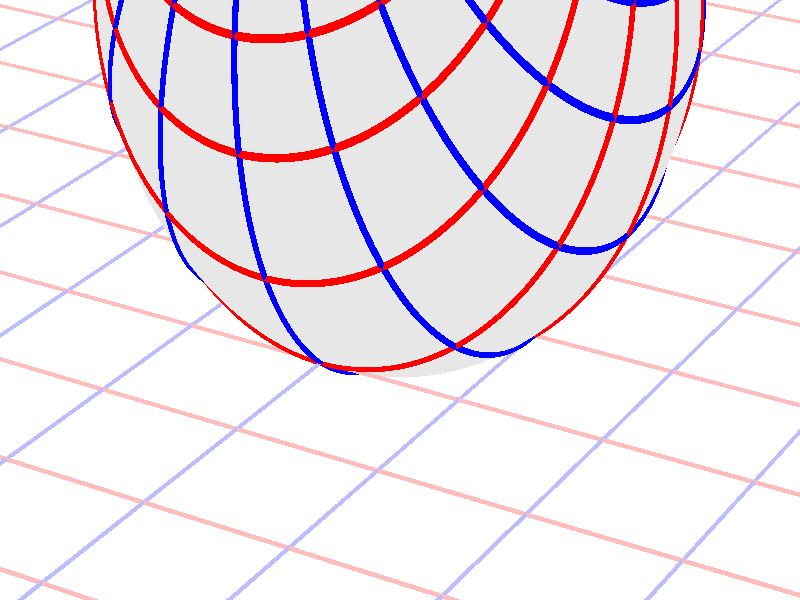 #version 3.7;
global_settings{assumed_gamma 1.0}
camera{perspective location <16.275953626987476496879026, 9.396926207859083390872001, 6.840402866513374036117057> right <0.133333333333333331482962, -0.230940107675850353485814, -0.000000000000000000000000> up <-0.044429719908903583802662, -0.025651510749425152774217, 0.140953893117886280839102> direction <0.813797681349373802639491, 0.469846310392954158441370, 0.342020143325668712908083> sky <-0.296198132726023855010311, -0.171010071662834328698466, 0.939692620785908427905042> look_at <15.462155945638102139128023, 8.927079897466128954874875, 6.498382723187705600764730>}
light_source{<16.275953626987476496879026, 9.396926207859083390872001, 6.840402866513374036117057> rgb<1.0,1.0,1.0>}
background{rgb<1,1,1>}
union{object{sphere{<0.000000000000000000000000, 0.000000000000000000000000, 1.690946248124576944960040>,1.964509917014058526518738} pigment{rgbft<0.8,0.8,0.8,0.2,0.2>}}object{union{cylinder{<-50.000000000000000000000000, 50.000000000000000000000000, 0.000000000000000000000000>,<-50.000000000000000000000000, -50.000000000000000000000000, 0.000000000000000000000000>,0.010000000000000000208167}cylinder{<-49.000000000000000000000000, 50.000000000000000000000000, 0.000000000000000000000000>,<-49.000000000000000000000000, -50.000000000000000000000000, 0.000000000000000000000000>,0.010000000000000000208167}cylinder{<-48.000000000000000000000000, 50.000000000000000000000000, 0.000000000000000000000000>,<-48.000000000000000000000000, -50.000000000000000000000000, 0.000000000000000000000000>,0.010000000000000000208167}cylinder{<-47.000000000000000000000000, 50.000000000000000000000000, 0.000000000000000000000000>,<-47.000000000000000000000000, -50.000000000000000000000000, 0.000000000000000000000000>,0.010000000000000000208167}cylinder{<-46.000000000000000000000000, 50.000000000000000000000000, 0.000000000000000000000000>,<-46.000000000000000000000000, -50.000000000000000000000000, 0.000000000000000000000000>,0.010000000000000000208167}cylinder{<-45.000000000000000000000000, 50.000000000000000000000000, 0.000000000000000000000000>,<-45.000000000000000000000000, -50.000000000000000000000000, 0.000000000000000000000000>,0.010000000000000000208167}cylinder{<-44.000000000000000000000000, 50.000000000000000000000000, 0.000000000000000000000000>,<-44.000000000000000000000000, -50.000000000000000000000000, 0.000000000000000000000000>,0.010000000000000000208167}cylinder{<-43.000000000000000000000000, 50.000000000000000000000000, 0.000000000000000000000000>,<-43.000000000000000000000000, -50.000000000000000000000000, 0.000000000000000000000000>,0.010000000000000000208167}cylinder{<-42.000000000000000000000000, 50.000000000000000000000000, 0.000000000000000000000000>,<-42.000000000000000000000000, -50.000000000000000000000000, 0.000000000000000000000000>,0.010000000000000000208167}cylinder{<-41.000000000000000000000000, 50.000000000000000000000000, 0.000000000000000000000000>,<-41.000000000000000000000000, -50.000000000000000000000000, 0.000000000000000000000000>,0.010000000000000000208167}cylinder{<-40.000000000000000000000000, 50.000000000000000000000000, 0.000000000000000000000000>,<-40.000000000000000000000000, -50.000000000000000000000000, 0.000000000000000000000000>,0.010000000000000000208167}cylinder{<-39.000000000000000000000000, 50.000000000000000000000000, 0.000000000000000000000000>,<-39.000000000000000000000000, -50.000000000000000000000000, 0.000000000000000000000000>,0.010000000000000000208167}cylinder{<-38.000000000000000000000000, 50.000000000000000000000000, 0.000000000000000000000000>,<-38.000000000000000000000000, -50.000000000000000000000000, 0.000000000000000000000000>,0.010000000000000000208167}cylinder{<-37.000000000000000000000000, 50.000000000000000000000000, 0.000000000000000000000000>,<-37.000000000000000000000000, -50.000000000000000000000000, 0.000000000000000000000000>,0.010000000000000000208167}cylinder{<-36.000000000000000000000000, 50.000000000000000000000000, 0.000000000000000000000000>,<-36.000000000000000000000000, -50.000000000000000000000000, 0.000000000000000000000000>,0.010000000000000000208167}cylinder{<-35.000000000000000000000000, 50.000000000000000000000000, 0.000000000000000000000000>,<-35.000000000000000000000000, -50.000000000000000000000000, 0.000000000000000000000000>,0.010000000000000000208167}cylinder{<-34.000000000000000000000000, 50.000000000000000000000000, 0.000000000000000000000000>,<-34.000000000000000000000000, -50.000000000000000000000000, 0.000000000000000000000000>,0.010000000000000000208167}cylinder{<-33.000000000000000000000000, 50.000000000000000000000000, 0.000000000000000000000000>,<-33.000000000000000000000000, -50.000000000000000000000000, 0.000000000000000000000000>,0.010000000000000000208167}cylinder{<-32.000000000000000000000000, 50.000000000000000000000000, 0.000000000000000000000000>,<-32.000000000000000000000000, -50.000000000000000000000000, 0.000000000000000000000000>,0.010000000000000000208167}cylinder{<-31.000000000000000000000000, 50.000000000000000000000000, 0.000000000000000000000000>,<-31.000000000000000000000000, -50.000000000000000000000000, 0.000000000000000000000000>,0.010000000000000000208167}cylinder{<-30.000000000000000000000000, 50.000000000000000000000000, 0.000000000000000000000000>,<-30.000000000000000000000000, -50.000000000000000000000000, 0.000000000000000000000000>,0.010000000000000000208167}cylinder{<-29.000000000000000000000000, 50.000000000000000000000000, 0.000000000000000000000000>,<-29.000000000000000000000000, -50.000000000000000000000000, 0.000000000000000000000000>,0.010000000000000000208167}cylinder{<-28.000000000000000000000000, 50.000000000000000000000000, 0.000000000000000000000000>,<-28.000000000000000000000000, -50.000000000000000000000000, 0.000000000000000000000000>,0.010000000000000000208167}cylinder{<-27.000000000000000000000000, 50.000000000000000000000000, 0.000000000000000000000000>,<-27.000000000000000000000000, -50.000000000000000000000000, 0.000000000000000000000000>,0.010000000000000000208167}cylinder{<-26.000000000000000000000000, 50.000000000000000000000000, 0.000000000000000000000000>,<-26.000000000000000000000000, -50.000000000000000000000000, 0.000000000000000000000000>,0.010000000000000000208167}cylinder{<-25.000000000000000000000000, 50.000000000000000000000000, 0.000000000000000000000000>,<-25.000000000000000000000000, -50.000000000000000000000000, 0.000000000000000000000000>,0.010000000000000000208167}cylinder{<-24.000000000000000000000000, 50.000000000000000000000000, 0.000000000000000000000000>,<-24.000000000000000000000000, -50.000000000000000000000000, 0.000000000000000000000000>,0.010000000000000000208167}cylinder{<-23.000000000000000000000000, 50.000000000000000000000000, 0.000000000000000000000000>,<-23.000000000000000000000000, -50.000000000000000000000000, 0.000000000000000000000000>,0.010000000000000000208167}cylinder{<-22.000000000000000000000000, 50.000000000000000000000000, 0.000000000000000000000000>,<-22.000000000000000000000000, -50.000000000000000000000000, 0.000000000000000000000000>,0.010000000000000000208167}cylinder{<-21.000000000000000000000000, 50.000000000000000000000000, 0.000000000000000000000000>,<-21.000000000000000000000000, -50.000000000000000000000000, 0.000000000000000000000000>,0.010000000000000000208167}cylinder{<-20.000000000000000000000000, 50.000000000000000000000000, 0.000000000000000000000000>,<-20.000000000000000000000000, -50.000000000000000000000000, 0.000000000000000000000000>,0.010000000000000000208167}cylinder{<-19.000000000000000000000000, 50.000000000000000000000000, 0.000000000000000000000000>,<-19.000000000000000000000000, -50.000000000000000000000000, 0.000000000000000000000000>,0.010000000000000000208167}cylinder{<-18.000000000000000000000000, 50.000000000000000000000000, 0.000000000000000000000000>,<-18.000000000000000000000000, -50.000000000000000000000000, 0.000000000000000000000000>,0.010000000000000000208167}cylinder{<-17.000000000000000000000000, 50.000000000000000000000000, 0.000000000000000000000000>,<-17.000000000000000000000000, -50.000000000000000000000000, 0.000000000000000000000000>,0.010000000000000000208167}cylinder{<-16.000000000000000000000000, 50.000000000000000000000000, 0.000000000000000000000000>,<-16.000000000000000000000000, -50.000000000000000000000000, 0.000000000000000000000000>,0.010000000000000000208167}cylinder{<-15.000000000000000000000000, 50.000000000000000000000000, 0.000000000000000000000000>,<-15.000000000000000000000000, -50.000000000000000000000000, 0.000000000000000000000000>,0.010000000000000000208167}cylinder{<-14.000000000000000000000000, 50.000000000000000000000000, 0.000000000000000000000000>,<-14.000000000000000000000000, -50.000000000000000000000000, 0.000000000000000000000000>,0.010000000000000000208167}cylinder{<-13.000000000000000000000000, 50.000000000000000000000000, 0.000000000000000000000000>,<-13.000000000000000000000000, -50.000000000000000000000000, 0.000000000000000000000000>,0.010000000000000000208167}cylinder{<-12.000000000000000000000000, 50.000000000000000000000000, 0.000000000000000000000000>,<-12.000000000000000000000000, -50.000000000000000000000000, 0.000000000000000000000000>,0.010000000000000000208167}cylinder{<-11.000000000000000000000000, 50.000000000000000000000000, 0.000000000000000000000000>,<-11.000000000000000000000000, -50.000000000000000000000000, 0.000000000000000000000000>,0.010000000000000000208167}cylinder{<-10.000000000000000000000000, 50.000000000000000000000000, 0.000000000000000000000000>,<-10.000000000000000000000000, -50.000000000000000000000000, 0.000000000000000000000000>,0.010000000000000000208167}cylinder{<-9.000000000000000000000000, 50.000000000000000000000000, 0.000000000000000000000000>,<-9.000000000000000000000000, -50.000000000000000000000000, 0.000000000000000000000000>,0.010000000000000000208167}cylinder{<-8.000000000000000000000000, 50.000000000000000000000000, 0.000000000000000000000000>,<-8.000000000000000000000000, -50.000000000000000000000000, 0.000000000000000000000000>,0.010000000000000000208167}cylinder{<-7.000000000000000000000000, 50.000000000000000000000000, 0.000000000000000000000000>,<-7.000000000000000000000000, -50.000000000000000000000000, 0.000000000000000000000000>,0.010000000000000000208167}cylinder{<-6.000000000000000000000000, 50.000000000000000000000000, 0.000000000000000000000000>,<-6.000000000000000000000000, -50.000000000000000000000000, 0.000000000000000000000000>,0.010000000000000000208167}cylinder{<-5.000000000000000000000000, 50.000000000000000000000000, 0.000000000000000000000000>,<-5.000000000000000000000000, -50.000000000000000000000000, 0.000000000000000000000000>,0.010000000000000000208167}cylinder{<-4.000000000000000000000000, 50.000000000000000000000000, 0.000000000000000000000000>,<-4.000000000000000000000000, -50.000000000000000000000000, 0.000000000000000000000000>,0.010000000000000000208167}cylinder{<-3.000000000000000000000000, 50.000000000000000000000000, 0.000000000000000000000000>,<-3.000000000000000000000000, -50.000000000000000000000000, 0.000000000000000000000000>,0.010000000000000000208167}cylinder{<-2.000000000000000000000000, 50.000000000000000000000000, 0.000000000000000000000000>,<-2.000000000000000000000000, -50.000000000000000000000000, 0.000000000000000000000000>,0.010000000000000000208167}cylinder{<-1.000000000000000000000000, 50.000000000000000000000000, 0.000000000000000000000000>,<-1.000000000000000000000000, -50.000000000000000000000000, 0.000000000000000000000000>,0.010000000000000000208167}cylinder{<0.000000000000000000000000, 50.000000000000000000000000, 0.000000000000000000000000>,<0.000000000000000000000000, -50.000000000000000000000000, 0.000000000000000000000000>,0.010000000000000000208167}cylinder{<1.000000000000000000000000, 50.000000000000000000000000, 0.000000000000000000000000>,<1.000000000000000000000000, -50.000000000000000000000000, 0.000000000000000000000000>,0.010000000000000000208167}cylinder{<2.000000000000000000000000, 50.000000000000000000000000, 0.000000000000000000000000>,<2.000000000000000000000000, -50.000000000000000000000000, 0.000000000000000000000000>,0.010000000000000000208167}cylinder{<3.000000000000000000000000, 50.000000000000000000000000, 0.000000000000000000000000>,<3.000000000000000000000000, -50.000000000000000000000000, 0.000000000000000000000000>,0.010000000000000000208167}cylinder{<4.000000000000000000000000, 50.000000000000000000000000, 0.000000000000000000000000>,<4.000000000000000000000000, -50.000000000000000000000000, 0.000000000000000000000000>,0.010000000000000000208167}cylinder{<5.000000000000000000000000, 50.000000000000000000000000, 0.000000000000000000000000>,<5.000000000000000000000000, -50.000000000000000000000000, 0.000000000000000000000000>,0.010000000000000000208167}cylinder{<6.000000000000000000000000, 50.000000000000000000000000, 0.000000000000000000000000>,<6.000000000000000000000000, -50.000000000000000000000000, 0.000000000000000000000000>,0.010000000000000000208167}cylinder{<7.000000000000000000000000, 50.000000000000000000000000, 0.000000000000000000000000>,<7.000000000000000000000000, -50.000000000000000000000000, 0.000000000000000000000000>,0.010000000000000000208167}cylinder{<8.000000000000000000000000, 50.000000000000000000000000, 0.000000000000000000000000>,<8.000000000000000000000000, -50.000000000000000000000000, 0.000000000000000000000000>,0.010000000000000000208167}cylinder{<9.000000000000000000000000, 50.000000000000000000000000, 0.000000000000000000000000>,<9.000000000000000000000000, -50.000000000000000000000000, 0.000000000000000000000000>,0.010000000000000000208167}cylinder{<10.000000000000000000000000, 50.000000000000000000000000, 0.000000000000000000000000>,<10.000000000000000000000000, -50.000000000000000000000000, 0.000000000000000000000000>,0.010000000000000000208167}cylinder{<11.000000000000000000000000, 50.000000000000000000000000, 0.000000000000000000000000>,<11.000000000000000000000000, -50.000000000000000000000000, 0.000000000000000000000000>,0.010000000000000000208167}cylinder{<12.000000000000000000000000, 50.000000000000000000000000, 0.000000000000000000000000>,<12.000000000000000000000000, -50.000000000000000000000000, 0.000000000000000000000000>,0.010000000000000000208167}cylinder{<13.000000000000000000000000, 50.000000000000000000000000, 0.000000000000000000000000>,<13.000000000000000000000000, -50.000000000000000000000000, 0.000000000000000000000000>,0.010000000000000000208167}cylinder{<14.000000000000000000000000, 50.000000000000000000000000, 0.000000000000000000000000>,<14.000000000000000000000000, -50.000000000000000000000000, 0.000000000000000000000000>,0.010000000000000000208167}cylinder{<15.000000000000000000000000, 50.000000000000000000000000, 0.000000000000000000000000>,<15.000000000000000000000000, -50.000000000000000000000000, 0.000000000000000000000000>,0.010000000000000000208167}cylinder{<16.000000000000000000000000, 50.000000000000000000000000, 0.000000000000000000000000>,<16.000000000000000000000000, -50.000000000000000000000000, 0.000000000000000000000000>,0.010000000000000000208167}cylinder{<17.000000000000000000000000, 50.000000000000000000000000, 0.000000000000000000000000>,<17.000000000000000000000000, -50.000000000000000000000000, 0.000000000000000000000000>,0.010000000000000000208167}cylinder{<18.000000000000000000000000, 50.000000000000000000000000, 0.000000000000000000000000>,<18.000000000000000000000000, -50.000000000000000000000000, 0.000000000000000000000000>,0.010000000000000000208167}cylinder{<19.000000000000000000000000, 50.000000000000000000000000, 0.000000000000000000000000>,<19.000000000000000000000000, -50.000000000000000000000000, 0.000000000000000000000000>,0.010000000000000000208167}cylinder{<20.000000000000000000000000, 50.000000000000000000000000, 0.000000000000000000000000>,<20.000000000000000000000000, -50.000000000000000000000000, 0.000000000000000000000000>,0.010000000000000000208167}cylinder{<21.000000000000000000000000, 50.000000000000000000000000, 0.000000000000000000000000>,<21.000000000000000000000000, -50.000000000000000000000000, 0.000000000000000000000000>,0.010000000000000000208167}cylinder{<22.000000000000000000000000, 50.000000000000000000000000, 0.000000000000000000000000>,<22.000000000000000000000000, -50.000000000000000000000000, 0.000000000000000000000000>,0.010000000000000000208167}cylinder{<23.000000000000000000000000, 50.000000000000000000000000, 0.000000000000000000000000>,<23.000000000000000000000000, -50.000000000000000000000000, 0.000000000000000000000000>,0.010000000000000000208167}cylinder{<24.000000000000000000000000, 50.000000000000000000000000, 0.000000000000000000000000>,<24.000000000000000000000000, -50.000000000000000000000000, 0.000000000000000000000000>,0.010000000000000000208167}cylinder{<25.000000000000000000000000, 50.000000000000000000000000, 0.000000000000000000000000>,<25.000000000000000000000000, -50.000000000000000000000000, 0.000000000000000000000000>,0.010000000000000000208167}cylinder{<26.000000000000000000000000, 50.000000000000000000000000, 0.000000000000000000000000>,<26.000000000000000000000000, -50.000000000000000000000000, 0.000000000000000000000000>,0.010000000000000000208167}cylinder{<27.000000000000000000000000, 50.000000000000000000000000, 0.000000000000000000000000>,<27.000000000000000000000000, -50.000000000000000000000000, 0.000000000000000000000000>,0.010000000000000000208167}cylinder{<28.000000000000000000000000, 50.000000000000000000000000, 0.000000000000000000000000>,<28.000000000000000000000000, -50.000000000000000000000000, 0.000000000000000000000000>,0.010000000000000000208167}cylinder{<29.000000000000000000000000, 50.000000000000000000000000, 0.000000000000000000000000>,<29.000000000000000000000000, -50.000000000000000000000000, 0.000000000000000000000000>,0.010000000000000000208167}cylinder{<30.000000000000000000000000, 50.000000000000000000000000, 0.000000000000000000000000>,<30.000000000000000000000000, -50.000000000000000000000000, 0.000000000000000000000000>,0.010000000000000000208167}cylinder{<31.000000000000000000000000, 50.000000000000000000000000, 0.000000000000000000000000>,<31.000000000000000000000000, -50.000000000000000000000000, 0.000000000000000000000000>,0.010000000000000000208167}cylinder{<32.000000000000000000000000, 50.000000000000000000000000, 0.000000000000000000000000>,<32.000000000000000000000000, -50.000000000000000000000000, 0.000000000000000000000000>,0.010000000000000000208167}cylinder{<33.000000000000000000000000, 50.000000000000000000000000, 0.000000000000000000000000>,<33.000000000000000000000000, -50.000000000000000000000000, 0.000000000000000000000000>,0.010000000000000000208167}cylinder{<34.000000000000000000000000, 50.000000000000000000000000, 0.000000000000000000000000>,<34.000000000000000000000000, -50.000000000000000000000000, 0.000000000000000000000000>,0.010000000000000000208167}cylinder{<35.000000000000000000000000, 50.000000000000000000000000, 0.000000000000000000000000>,<35.000000000000000000000000, -50.000000000000000000000000, 0.000000000000000000000000>,0.010000000000000000208167}cylinder{<36.000000000000000000000000, 50.000000000000000000000000, 0.000000000000000000000000>,<36.000000000000000000000000, -50.000000000000000000000000, 0.000000000000000000000000>,0.010000000000000000208167}cylinder{<37.000000000000000000000000, 50.000000000000000000000000, 0.000000000000000000000000>,<37.000000000000000000000000, -50.000000000000000000000000, 0.000000000000000000000000>,0.010000000000000000208167}cylinder{<38.000000000000000000000000, 50.000000000000000000000000, 0.000000000000000000000000>,<38.000000000000000000000000, -50.000000000000000000000000, 0.000000000000000000000000>,0.010000000000000000208167}cylinder{<39.000000000000000000000000, 50.000000000000000000000000, 0.000000000000000000000000>,<39.000000000000000000000000, -50.000000000000000000000000, 0.000000000000000000000000>,0.010000000000000000208167}cylinder{<40.000000000000000000000000, 50.000000000000000000000000, 0.000000000000000000000000>,<40.000000000000000000000000, -50.000000000000000000000000, 0.000000000000000000000000>,0.010000000000000000208167}cylinder{<41.000000000000000000000000, 50.000000000000000000000000, 0.000000000000000000000000>,<41.000000000000000000000000, -50.000000000000000000000000, 0.000000000000000000000000>,0.010000000000000000208167}cylinder{<42.000000000000000000000000, 50.000000000000000000000000, 0.000000000000000000000000>,<42.000000000000000000000000, -50.000000000000000000000000, 0.000000000000000000000000>,0.010000000000000000208167}cylinder{<43.000000000000000000000000, 50.000000000000000000000000, 0.000000000000000000000000>,<43.000000000000000000000000, -50.000000000000000000000000, 0.000000000000000000000000>,0.010000000000000000208167}cylinder{<44.000000000000000000000000, 50.000000000000000000000000, 0.000000000000000000000000>,<44.000000000000000000000000, -50.000000000000000000000000, 0.000000000000000000000000>,0.010000000000000000208167}cylinder{<45.000000000000000000000000, 50.000000000000000000000000, 0.000000000000000000000000>,<45.000000000000000000000000, -50.000000000000000000000000, 0.000000000000000000000000>,0.010000000000000000208167}cylinder{<46.000000000000000000000000, 50.000000000000000000000000, 0.000000000000000000000000>,<46.000000000000000000000000, -50.000000000000000000000000, 0.000000000000000000000000>,0.010000000000000000208167}cylinder{<47.000000000000000000000000, 50.000000000000000000000000, 0.000000000000000000000000>,<47.000000000000000000000000, -50.000000000000000000000000, 0.000000000000000000000000>,0.010000000000000000208167}cylinder{<48.000000000000000000000000, 50.000000000000000000000000, 0.000000000000000000000000>,<48.000000000000000000000000, -50.000000000000000000000000, 0.000000000000000000000000>,0.010000000000000000208167}cylinder{<49.000000000000000000000000, 50.000000000000000000000000, 0.000000000000000000000000>,<49.000000000000000000000000, -50.000000000000000000000000, 0.000000000000000000000000>,0.010000000000000000208167}cylinder{<50.000000000000000000000000, 50.000000000000000000000000, 0.000000000000000000000000>,<50.000000000000000000000000, -50.000000000000000000000000, 0.000000000000000000000000>,0.010000000000000000208167}} pigment{rgb<1.0,0.5,0.5>}}object{union{cylinder{<50.000000000000000000000000, -50.000000000000000000000000, 0.000000000000000000000000>,<-50.000000000000000000000000, -50.000000000000000000000000, 0.000000000000000000000000>,0.010000000000000000208167}cylinder{<50.000000000000000000000000, -49.000000000000000000000000, 0.000000000000000000000000>,<-50.000000000000000000000000, -49.000000000000000000000000, 0.000000000000000000000000>,0.010000000000000000208167}cylinder{<50.000000000000000000000000, -48.000000000000000000000000, 0.000000000000000000000000>,<-50.000000000000000000000000, -48.000000000000000000000000, 0.000000000000000000000000>,0.010000000000000000208167}cylinder{<50.000000000000000000000000, -47.000000000000000000000000, 0.000000000000000000000000>,<-50.000000000000000000000000, -47.000000000000000000000000, 0.000000000000000000000000>,0.010000000000000000208167}cylinder{<50.000000000000000000000000, -46.000000000000000000000000, 0.000000000000000000000000>,<-50.000000000000000000000000, -46.000000000000000000000000, 0.000000000000000000000000>,0.010000000000000000208167}cylinder{<50.000000000000000000000000, -45.000000000000000000000000, 0.000000000000000000000000>,<-50.000000000000000000000000, -45.000000000000000000000000, 0.000000000000000000000000>,0.010000000000000000208167}cylinder{<50.000000000000000000000000, -44.000000000000000000000000, 0.000000000000000000000000>,<-50.000000000000000000000000, -44.000000000000000000000000, 0.000000000000000000000000>,0.010000000000000000208167}cylinder{<50.000000000000000000000000, -43.000000000000000000000000, 0.000000000000000000000000>,<-50.000000000000000000000000, -43.000000000000000000000000, 0.000000000000000000000000>,0.010000000000000000208167}cylinder{<50.000000000000000000000000, -42.000000000000000000000000, 0.000000000000000000000000>,<-50.000000000000000000000000, -42.000000000000000000000000, 0.000000000000000000000000>,0.010000000000000000208167}cylinder{<50.000000000000000000000000, -41.000000000000000000000000, 0.000000000000000000000000>,<-50.000000000000000000000000, -41.000000000000000000000000, 0.000000000000000000000000>,0.010000000000000000208167}cylinder{<50.000000000000000000000000, -40.000000000000000000000000, 0.000000000000000000000000>,<-50.000000000000000000000000, -40.000000000000000000000000, 0.000000000000000000000000>,0.010000000000000000208167}cylinder{<50.000000000000000000000000, -39.000000000000000000000000, 0.000000000000000000000000>,<-50.000000000000000000000000, -39.000000000000000000000000, 0.000000000000000000000000>,0.010000000000000000208167}cylinder{<50.000000000000000000000000, -38.000000000000000000000000, 0.000000000000000000000000>,<-50.000000000000000000000000, -38.000000000000000000000000, 0.000000000000000000000000>,0.010000000000000000208167}cylinder{<50.000000000000000000000000, -37.000000000000000000000000, 0.000000000000000000000000>,<-50.000000000000000000000000, -37.000000000000000000000000, 0.000000000000000000000000>,0.010000000000000000208167}cylinder{<50.000000000000000000000000, -36.000000000000000000000000, 0.000000000000000000000000>,<-50.000000000000000000000000, -36.000000000000000000000000, 0.000000000000000000000000>,0.010000000000000000208167}cylinder{<50.000000000000000000000000, -35.000000000000000000000000, 0.000000000000000000000000>,<-50.000000000000000000000000, -35.000000000000000000000000, 0.000000000000000000000000>,0.010000000000000000208167}cylinder{<50.000000000000000000000000, -34.000000000000000000000000, 0.000000000000000000000000>,<-50.000000000000000000000000, -34.000000000000000000000000, 0.000000000000000000000000>,0.010000000000000000208167}cylinder{<50.000000000000000000000000, -33.000000000000000000000000, 0.000000000000000000000000>,<-50.000000000000000000000000, -33.000000000000000000000000, 0.000000000000000000000000>,0.010000000000000000208167}cylinder{<50.000000000000000000000000, -32.000000000000000000000000, 0.000000000000000000000000>,<-50.000000000000000000000000, -32.000000000000000000000000, 0.000000000000000000000000>,0.010000000000000000208167}cylinder{<50.000000000000000000000000, -31.000000000000000000000000, 0.000000000000000000000000>,<-50.000000000000000000000000, -31.000000000000000000000000, 0.000000000000000000000000>,0.010000000000000000208167}cylinder{<50.000000000000000000000000, -30.000000000000000000000000, 0.000000000000000000000000>,<-50.000000000000000000000000, -30.000000000000000000000000, 0.000000000000000000000000>,0.010000000000000000208167}cylinder{<50.000000000000000000000000, -29.000000000000000000000000, 0.000000000000000000000000>,<-50.000000000000000000000000, -29.000000000000000000000000, 0.000000000000000000000000>,0.010000000000000000208167}cylinder{<50.000000000000000000000000, -28.000000000000000000000000, 0.000000000000000000000000>,<-50.000000000000000000000000, -28.000000000000000000000000, 0.000000000000000000000000>,0.010000000000000000208167}cylinder{<50.000000000000000000000000, -27.000000000000000000000000, 0.000000000000000000000000>,<-50.000000000000000000000000, -27.000000000000000000000000, 0.000000000000000000000000>,0.010000000000000000208167}cylinder{<50.000000000000000000000000, -26.000000000000000000000000, 0.000000000000000000000000>,<-50.000000000000000000000000, -26.000000000000000000000000, 0.000000000000000000000000>,0.010000000000000000208167}cylinder{<50.000000000000000000000000, -25.000000000000000000000000, 0.000000000000000000000000>,<-50.000000000000000000000000, -25.000000000000000000000000, 0.000000000000000000000000>,0.010000000000000000208167}cylinder{<50.000000000000000000000000, -24.000000000000000000000000, 0.000000000000000000000000>,<-50.000000000000000000000000, -24.000000000000000000000000, 0.000000000000000000000000>,0.010000000000000000208167}cylinder{<50.000000000000000000000000, -23.000000000000000000000000, 0.000000000000000000000000>,<-50.000000000000000000000000, -23.000000000000000000000000, 0.000000000000000000000000>,0.010000000000000000208167}cylinder{<50.000000000000000000000000, -22.000000000000000000000000, 0.000000000000000000000000>,<-50.000000000000000000000000, -22.000000000000000000000000, 0.000000000000000000000000>,0.010000000000000000208167}cylinder{<50.000000000000000000000000, -21.000000000000000000000000, 0.000000000000000000000000>,<-50.000000000000000000000000, -21.000000000000000000000000, 0.000000000000000000000000>,0.010000000000000000208167}cylinder{<50.000000000000000000000000, -20.000000000000000000000000, 0.000000000000000000000000>,<-50.000000000000000000000000, -20.000000000000000000000000, 0.000000000000000000000000>,0.010000000000000000208167}cylinder{<50.000000000000000000000000, -19.000000000000000000000000, 0.000000000000000000000000>,<-50.000000000000000000000000, -19.000000000000000000000000, 0.000000000000000000000000>,0.010000000000000000208167}cylinder{<50.000000000000000000000000, -18.000000000000000000000000, 0.000000000000000000000000>,<-50.000000000000000000000000, -18.000000000000000000000000, 0.000000000000000000000000>,0.010000000000000000208167}cylinder{<50.000000000000000000000000, -17.000000000000000000000000, 0.000000000000000000000000>,<-50.000000000000000000000000, -17.000000000000000000000000, 0.000000000000000000000000>,0.010000000000000000208167}cylinder{<50.000000000000000000000000, -16.000000000000000000000000, 0.000000000000000000000000>,<-50.000000000000000000000000, -16.000000000000000000000000, 0.000000000000000000000000>,0.010000000000000000208167}cylinder{<50.000000000000000000000000, -15.000000000000000000000000, 0.000000000000000000000000>,<-50.000000000000000000000000, -15.000000000000000000000000, 0.000000000000000000000000>,0.010000000000000000208167}cylinder{<50.000000000000000000000000, -14.000000000000000000000000, 0.000000000000000000000000>,<-50.000000000000000000000000, -14.000000000000000000000000, 0.000000000000000000000000>,0.010000000000000000208167}cylinder{<50.000000000000000000000000, -13.000000000000000000000000, 0.000000000000000000000000>,<-50.000000000000000000000000, -13.000000000000000000000000, 0.000000000000000000000000>,0.010000000000000000208167}cylinder{<50.000000000000000000000000, -12.000000000000000000000000, 0.000000000000000000000000>,<-50.000000000000000000000000, -12.000000000000000000000000, 0.000000000000000000000000>,0.010000000000000000208167}cylinder{<50.000000000000000000000000, -11.000000000000000000000000, 0.000000000000000000000000>,<-50.000000000000000000000000, -11.000000000000000000000000, 0.000000000000000000000000>,0.010000000000000000208167}cylinder{<50.000000000000000000000000, -10.000000000000000000000000, 0.000000000000000000000000>,<-50.000000000000000000000000, -10.000000000000000000000000, 0.000000000000000000000000>,0.010000000000000000208167}cylinder{<50.000000000000000000000000, -9.000000000000000000000000, 0.000000000000000000000000>,<-50.000000000000000000000000, -9.000000000000000000000000, 0.000000000000000000000000>,0.010000000000000000208167}cylinder{<50.000000000000000000000000, -8.000000000000000000000000, 0.000000000000000000000000>,<-50.000000000000000000000000, -8.000000000000000000000000, 0.000000000000000000000000>,0.010000000000000000208167}cylinder{<50.000000000000000000000000, -7.000000000000000000000000, 0.000000000000000000000000>,<-50.000000000000000000000000, -7.000000000000000000000000, 0.000000000000000000000000>,0.010000000000000000208167}cylinder{<50.000000000000000000000000, -6.000000000000000000000000, 0.000000000000000000000000>,<-50.000000000000000000000000, -6.000000000000000000000000, 0.000000000000000000000000>,0.010000000000000000208167}cylinder{<50.000000000000000000000000, -5.000000000000000000000000, 0.000000000000000000000000>,<-50.000000000000000000000000, -5.000000000000000000000000, 0.000000000000000000000000>,0.010000000000000000208167}cylinder{<50.000000000000000000000000, -4.000000000000000000000000, 0.000000000000000000000000>,<-50.000000000000000000000000, -4.000000000000000000000000, 0.000000000000000000000000>,0.010000000000000000208167}cylinder{<50.000000000000000000000000, -3.000000000000000000000000, 0.000000000000000000000000>,<-50.000000000000000000000000, -3.000000000000000000000000, 0.000000000000000000000000>,0.010000000000000000208167}cylinder{<50.000000000000000000000000, -2.000000000000000000000000, 0.000000000000000000000000>,<-50.000000000000000000000000, -2.000000000000000000000000, 0.000000000000000000000000>,0.010000000000000000208167}cylinder{<50.000000000000000000000000, -1.000000000000000000000000, 0.000000000000000000000000>,<-50.000000000000000000000000, -1.000000000000000000000000, 0.000000000000000000000000>,0.010000000000000000208167}cylinder{<50.000000000000000000000000, 0.000000000000000000000000, 0.000000000000000000000000>,<-50.000000000000000000000000, 0.000000000000000000000000, 0.000000000000000000000000>,0.010000000000000000208167}cylinder{<50.000000000000000000000000, 1.000000000000000000000000, 0.000000000000000000000000>,<-50.000000000000000000000000, 1.000000000000000000000000, 0.000000000000000000000000>,0.010000000000000000208167}cylinder{<50.000000000000000000000000, 2.000000000000000000000000, 0.000000000000000000000000>,<-50.000000000000000000000000, 2.000000000000000000000000, 0.000000000000000000000000>,0.010000000000000000208167}cylinder{<50.000000000000000000000000, 3.000000000000000000000000, 0.000000000000000000000000>,<-50.000000000000000000000000, 3.000000000000000000000000, 0.000000000000000000000000>,0.010000000000000000208167}cylinder{<50.000000000000000000000000, 4.000000000000000000000000, 0.000000000000000000000000>,<-50.000000000000000000000000, 4.000000000000000000000000, 0.000000000000000000000000>,0.010000000000000000208167}cylinder{<50.000000000000000000000000, 5.000000000000000000000000, 0.000000000000000000000000>,<-50.000000000000000000000000, 5.000000000000000000000000, 0.000000000000000000000000>,0.010000000000000000208167}cylinder{<50.000000000000000000000000, 6.000000000000000000000000, 0.000000000000000000000000>,<-50.000000000000000000000000, 6.000000000000000000000000, 0.000000000000000000000000>,0.010000000000000000208167}cylinder{<50.000000000000000000000000, 7.000000000000000000000000, 0.000000000000000000000000>,<-50.000000000000000000000000, 7.000000000000000000000000, 0.000000000000000000000000>,0.010000000000000000208167}cylinder{<50.000000000000000000000000, 8.000000000000000000000000, 0.000000000000000000000000>,<-50.000000000000000000000000, 8.000000000000000000000000, 0.000000000000000000000000>,0.010000000000000000208167}cylinder{<50.000000000000000000000000, 9.000000000000000000000000, 0.000000000000000000000000>,<-50.000000000000000000000000, 9.000000000000000000000000, 0.000000000000000000000000>,0.010000000000000000208167}cylinder{<50.000000000000000000000000, 10.000000000000000000000000, 0.000000000000000000000000>,<-50.000000000000000000000000, 10.000000000000000000000000, 0.000000000000000000000000>,0.010000000000000000208167}cylinder{<50.000000000000000000000000, 11.000000000000000000000000, 0.000000000000000000000000>,<-50.000000000000000000000000, 11.000000000000000000000000, 0.000000000000000000000000>,0.010000000000000000208167}cylinder{<50.000000000000000000000000, 12.000000000000000000000000, 0.000000000000000000000000>,<-50.000000000000000000000000, 12.000000000000000000000000, 0.000000000000000000000000>,0.010000000000000000208167}cylinder{<50.000000000000000000000000, 13.000000000000000000000000, 0.000000000000000000000000>,<-50.000000000000000000000000, 13.000000000000000000000000, 0.000000000000000000000000>,0.010000000000000000208167}cylinder{<50.000000000000000000000000, 14.000000000000000000000000, 0.000000000000000000000000>,<-50.000000000000000000000000, 14.000000000000000000000000, 0.000000000000000000000000>,0.010000000000000000208167}cylinder{<50.000000000000000000000000, 15.000000000000000000000000, 0.000000000000000000000000>,<-50.000000000000000000000000, 15.000000000000000000000000, 0.000000000000000000000000>,0.010000000000000000208167}cylinder{<50.000000000000000000000000, 16.000000000000000000000000, 0.000000000000000000000000>,<-50.000000000000000000000000, 16.000000000000000000000000, 0.000000000000000000000000>,0.010000000000000000208167}cylinder{<50.000000000000000000000000, 17.000000000000000000000000, 0.000000000000000000000000>,<-50.000000000000000000000000, 17.000000000000000000000000, 0.000000000000000000000000>,0.010000000000000000208167}cylinder{<50.000000000000000000000000, 18.000000000000000000000000, 0.000000000000000000000000>,<-50.000000000000000000000000, 18.000000000000000000000000, 0.000000000000000000000000>,0.010000000000000000208167}cylinder{<50.000000000000000000000000, 19.000000000000000000000000, 0.000000000000000000000000>,<-50.000000000000000000000000, 19.000000000000000000000000, 0.000000000000000000000000>,0.010000000000000000208167}cylinder{<50.000000000000000000000000, 20.000000000000000000000000, 0.000000000000000000000000>,<-50.000000000000000000000000, 20.000000000000000000000000, 0.000000000000000000000000>,0.010000000000000000208167}cylinder{<50.000000000000000000000000, 21.000000000000000000000000, 0.000000000000000000000000>,<-50.000000000000000000000000, 21.000000000000000000000000, 0.000000000000000000000000>,0.010000000000000000208167}cylinder{<50.000000000000000000000000, 22.000000000000000000000000, 0.000000000000000000000000>,<-50.000000000000000000000000, 22.000000000000000000000000, 0.000000000000000000000000>,0.010000000000000000208167}cylinder{<50.000000000000000000000000, 23.000000000000000000000000, 0.000000000000000000000000>,<-50.000000000000000000000000, 23.000000000000000000000000, 0.000000000000000000000000>,0.010000000000000000208167}cylinder{<50.000000000000000000000000, 24.000000000000000000000000, 0.000000000000000000000000>,<-50.000000000000000000000000, 24.000000000000000000000000, 0.000000000000000000000000>,0.010000000000000000208167}cylinder{<50.000000000000000000000000, 25.000000000000000000000000, 0.000000000000000000000000>,<-50.000000000000000000000000, 25.000000000000000000000000, 0.000000000000000000000000>,0.010000000000000000208167}cylinder{<50.000000000000000000000000, 26.000000000000000000000000, 0.000000000000000000000000>,<-50.000000000000000000000000, 26.000000000000000000000000, 0.000000000000000000000000>,0.010000000000000000208167}cylinder{<50.000000000000000000000000, 27.000000000000000000000000, 0.000000000000000000000000>,<-50.000000000000000000000000, 27.000000000000000000000000, 0.000000000000000000000000>,0.010000000000000000208167}cylinder{<50.000000000000000000000000, 28.000000000000000000000000, 0.000000000000000000000000>,<-50.000000000000000000000000, 28.000000000000000000000000, 0.000000000000000000000000>,0.010000000000000000208167}cylinder{<50.000000000000000000000000, 29.000000000000000000000000, 0.000000000000000000000000>,<-50.000000000000000000000000, 29.000000000000000000000000, 0.000000000000000000000000>,0.010000000000000000208167}cylinder{<50.000000000000000000000000, 30.000000000000000000000000, 0.000000000000000000000000>,<-50.000000000000000000000000, 30.000000000000000000000000, 0.000000000000000000000000>,0.010000000000000000208167}cylinder{<50.000000000000000000000000, 31.000000000000000000000000, 0.000000000000000000000000>,<-50.000000000000000000000000, 31.000000000000000000000000, 0.000000000000000000000000>,0.010000000000000000208167}cylinder{<50.000000000000000000000000, 32.000000000000000000000000, 0.000000000000000000000000>,<-50.000000000000000000000000, 32.000000000000000000000000, 0.000000000000000000000000>,0.010000000000000000208167}cylinder{<50.000000000000000000000000, 33.000000000000000000000000, 0.000000000000000000000000>,<-50.000000000000000000000000, 33.000000000000000000000000, 0.000000000000000000000000>,0.010000000000000000208167}cylinder{<50.000000000000000000000000, 34.000000000000000000000000, 0.000000000000000000000000>,<-50.000000000000000000000000, 34.000000000000000000000000, 0.000000000000000000000000>,0.010000000000000000208167}cylinder{<50.000000000000000000000000, 35.000000000000000000000000, 0.000000000000000000000000>,<-50.000000000000000000000000, 35.000000000000000000000000, 0.000000000000000000000000>,0.010000000000000000208167}cylinder{<50.000000000000000000000000, 36.000000000000000000000000, 0.000000000000000000000000>,<-50.000000000000000000000000, 36.000000000000000000000000, 0.000000000000000000000000>,0.010000000000000000208167}cylinder{<50.000000000000000000000000, 37.000000000000000000000000, 0.000000000000000000000000>,<-50.000000000000000000000000, 37.000000000000000000000000, 0.000000000000000000000000>,0.010000000000000000208167}cylinder{<50.000000000000000000000000, 38.000000000000000000000000, 0.000000000000000000000000>,<-50.000000000000000000000000, 38.000000000000000000000000, 0.000000000000000000000000>,0.010000000000000000208167}cylinder{<50.000000000000000000000000, 39.000000000000000000000000, 0.000000000000000000000000>,<-50.000000000000000000000000, 39.000000000000000000000000, 0.000000000000000000000000>,0.010000000000000000208167}cylinder{<50.000000000000000000000000, 40.000000000000000000000000, 0.000000000000000000000000>,<-50.000000000000000000000000, 40.000000000000000000000000, 0.000000000000000000000000>,0.010000000000000000208167}cylinder{<50.000000000000000000000000, 41.000000000000000000000000, 0.000000000000000000000000>,<-50.000000000000000000000000, 41.000000000000000000000000, 0.000000000000000000000000>,0.010000000000000000208167}cylinder{<50.000000000000000000000000, 42.000000000000000000000000, 0.000000000000000000000000>,<-50.000000000000000000000000, 42.000000000000000000000000, 0.000000000000000000000000>,0.010000000000000000208167}cylinder{<50.000000000000000000000000, 43.000000000000000000000000, 0.000000000000000000000000>,<-50.000000000000000000000000, 43.000000000000000000000000, 0.000000000000000000000000>,0.010000000000000000208167}cylinder{<50.000000000000000000000000, 44.000000000000000000000000, 0.000000000000000000000000>,<-50.000000000000000000000000, 44.000000000000000000000000, 0.000000000000000000000000>,0.010000000000000000208167}cylinder{<50.000000000000000000000000, 45.000000000000000000000000, 0.000000000000000000000000>,<-50.000000000000000000000000, 45.000000000000000000000000, 0.000000000000000000000000>,0.010000000000000000208167}cylinder{<50.000000000000000000000000, 46.000000000000000000000000, 0.000000000000000000000000>,<-50.000000000000000000000000, 46.000000000000000000000000, 0.000000000000000000000000>,0.010000000000000000208167}cylinder{<50.000000000000000000000000, 47.000000000000000000000000, 0.000000000000000000000000>,<-50.000000000000000000000000, 47.000000000000000000000000, 0.000000000000000000000000>,0.010000000000000000208167}cylinder{<50.000000000000000000000000, 48.000000000000000000000000, 0.000000000000000000000000>,<-50.000000000000000000000000, 48.000000000000000000000000, 0.000000000000000000000000>,0.010000000000000000208167}cylinder{<50.000000000000000000000000, 49.000000000000000000000000, 0.000000000000000000000000>,<-50.000000000000000000000000, 49.000000000000000000000000, 0.000000000000000000000000>,0.010000000000000000208167}cylinder{<50.000000000000000000000000, 50.000000000000000000000000, 0.000000000000000000000000>,<-50.000000000000000000000000, 50.000000000000000000000000, 0.000000000000000000000000>,0.010000000000000000208167}} pigment{rgb<0.5,0.5,1.0>}}sphere{<0.000000000000000000000000, 0.000000000000000000000000, 3.655456165138635693523383>,0.050000000000000002775558}object{union{object{torus{0.143241299556385898172906,0.020000000000000000416334} matrix <0.997338193709149112287093, -0.000000000000000000000000, 0.072914520974714347456569, 0.072914520974714347456569, 0.000000000000000000000000, -0.997338193709149112287093, 0.000000000000000000000000, 1.000000000000000000000000, 0.000000000000000000000000, -0.142860018964181323397611, 0.000000000000000000000000, 3.645011794396823656683182>}object{torus{0.146148573251926261473699,0.020000000000000000416334} matrix <0.997228895725788544446289, -0.000000000000000000000000, 0.074394418671864540049121, 0.074394418671864540049121, 0.000000000000000000000000, -0.997228895725788544446289, 0.000000000000000000000000, 1.000000000000000000000000, 0.000000000000000000000000, -0.145743580315935594704513, 0.000000000000000000000000, 3.644583526992066335736808>}object{torus{0.149175956645911100828528,0.020000000000000000416334} matrix <0.997112735100774694174675, -0.000000000000000000000000, 0.075935456144362561969885, 0.075935456144362561969885, 0.000000000000000000000000, -0.997112735100774694174675, 0.000000000000000000000000, 1.000000000000000000000000, 0.000000000000000000000000, -0.148745246142337084194196, 0.000000000000000000000000, 3.644128420824469305472348>}object{torus{0.152331026797632912428426,0.020000000000000000416334} matrix <0.996989125955068389295377, -0.000000000000000000000000, 0.077541490360638870571464, 0.077541490360638870571464, 0.000000000000000000000000, -0.996989125955068389295377, 0.000000000000000000000000, 1.000000000000000000000000, 0.000000000000000000000000, -0.151872377262747382253849, 0.000000000000000000000000, 3.643644190292058659963459>}object{torus{0.155622009684299511533823,0.020000000000000000416334} matrix <0.996857418628319336129096, -0.000000000000000000000000, 0.079216708626928977743376, 0.079216708626928977743376, 0.000000000000000000000000, -0.996857418628319336129096, 0.000000000000000000000000, 1.000000000000000000000000, 0.000000000000000000000000, -0.155132954856019550371471, 0.000000000000000000000000, 3.643128301742136976315578>}object{torus{0.159057850946650841672536,0.020000000000000000416334} matrix <0.996716891180392750015926, -0.000000000000000000000000, 0.080965664547962404307135, 0.080965664547962404307135, 0.000000000000000000000000, -0.996716891180392750015926, 0.000000000000000000000000, 1.000000000000000000000000, 0.000000000000000000000000, -0.158535646713330730106506, 0.000000000000000000000000, 3.642577940534481584222704>}object{torus{0.162648296059303421046138,0.020000000000000000416334} matrix <0.996566739533539913686866, -0.000000000000000000000000, 0.082793318906115132005397, 0.082793318906115132005397, 0.000000000000000000000000, -0.996566739533539913686866, 0.000000000000000000000000, 1.000000000000000000000000, 0.000000000000000000000000, -0.162089882094541226642548, 0.000000000000000000000000, 3.641989972892131444126562>}object{torus{0.166403981424190550164610,0.020000000000000000416334} matrix <0.996406066024025705019085, -0.000000000000000000000000, 0.084705085977908628480648, 0.084705085977908628480648, 0.000000000000000000000000, -0.996406066024025705019085, 0.000000000000000000000000, 1.000000000000000000000000, 0.000000000000000000000000, -0.165805936501604078703309, 0.000000000000000000000000, 3.641360901585253273538001>}object{torus{0.170336538147859178904397,0.020000000000000000416334} matrix <0.996233866045490024099252, -0.000000000000000000000000, 0.086706886370443089773197, 0.086706886370443089773197, 0.000000000000000000000000, -0.996233866045490024099252, 0.000000000000000000000000, 1.000000000000000000000000, 0.000000000000000000000000, -0.169695027928144365203522, 0.000000000000000000000000, 3.640686814280420957601336>}object{torus{0.174458710611327727502129,0.020000000000000000416334} matrix <0.996049012418190993223277, -0.000000000000000000000000, 0.088805207396562391153338, 0.088805207396562391153338, 0.000000000000000000000000, -0.996049012418190993223277, 0.000000000000000000000000, 1.000000000000000000000000, 0.000000000000000000000000, -0.173769426412327399056323, 0.000000000000000000000000, 3.639963323161181207865411>}object{torus{0.178784492332337785480689,0.020000000000000000416334} matrix <0.995850237036455809835900, -0.000000000000000000000000, 0.091007172214253223563318, 0.091007172214253223563318, 0.000000000000000000000000, -0.995850237036455809835900, 0.000000000000000000000000, 1.000000000000000000000000, 0.000000000000000000000000, -0.178042579067634487710592, 0.000000000000000000000000, 3.639185494056096370485420>}object{torus{0.183329282128640552729237,0.020000000000000000416334} matrix <0.995636109232892030362905, -0.000000000000000000000000, 0.093320619327075235438507, 0.093320619327075235438507, 0.000000000000000000000000, -0.995636109232892030362905, 0.000000000000000000000000, 1.000000000000000000000000, 0.000000000000000000000000, -0.182529253167039939853566, 0.000000000000000000000000, 3.638347762989859290883032>}object{torus{0.188110064187487796560916,0.020000000000000000416334} matrix <0.995405010176731219750934, -0.000000000000000000000000, 0.095754194242663126512838, 0.095754194242663126512838, 0.000000000000000000000000, -0.995405010176731219750934, 0.000000000000000000000000, 1.000000000000000000000000, 0.000000000000000000000000, -0.187245700356693550725495, 0.000000000000000000000000, 3.637443837512967181879731>}object{torus{0.193145616400061614914563,0.020000000000000000416334} matrix <0.995155102453234019499462, -0.000000000000000000000000, 0.098317455526947816757399, 0.098317455526947816757399, 0.000000000000000000000000, -0.995155102453234019499462, 0.000000000000000000000000, 1.000000000000000000000000, 0.000000000000000000000000, -0.192209845677040414013703, 0.000000000000000000000000, 3.636466579587536163131745>}object{torus{0.198456752247048895387849,0.020000000000000000416334} matrix <0.994884293764293325956771, -0.000000000000000000000000, 0.101020997921835969934889, 0.101020997921835969934889, 0.000000000000000000000000, -0.994884293764293325956771, 0.000000000000000000000000, 1.000000000000000000000000, 0.000000000000000000000000, -0.197441505801970534905720, 0.000000000000000000000000, 3.635407865981795882959204>}object{torus{0.204066602668082047733478,0.020000000000000000416334} matrix <0.994590193415022749690024, -0.000000000000000000000000, 0.103876595836924254245837, 0.103876595836924254245837, 0.000000000000000000000000, -0.994590193415022749690024, 0.000000000000000000000000, 1.000000000000000000000000, 0.000000000000000000000000, -0.202962641817098554675169, 0.000000000000000000000000, 3.634258421129707095076355>}object{torus{0.210000945796946975052677,0.020000000000000000416334} matrix <0.994270059910183245932558, -0.000000000000000000000000, 0.106897371184705908264689, 0.106897371184705908264689, 0.000000000000000000000000, -0.994270059910183245932558, 0.000000000000000000000000, 1.000000000000000000000000, 0.000000000000000000000000, -0.208797652958537166556496, 0.000000000000000000000000, 3.633007616086077806727417>}object{torus{0.216288594248526172547642,0.020000000000000000416334} matrix <0.993920737523981134842188, -0.000000000000000000000000, 0.110097990534730752476555, 0.110097990534730752476555, 0.000000000000000000000000, -0.993920737523981134842188, 0.000000000000000000000000, 1.000000000000000000000000, 0.000000000000000000000000, -0.214973719113477873543516, 0.000000000000000000000000, 3.631643225536238084316665>}object{torus{0.222961851937241717358518,0.020000000000000000416334} matrix <0.993538579125281096082745, -0.000000000000000000000000, 0.113494897637371888743374, 0.113494897637371888743374, 0.000000000000000000000000, -0.993538579125281096082745, 0.000000000000000000000000, 1.000000000000000000000000, 0.000000000000000000000000, -0.221521201573062126444214, 0.000000000000000000000000, 3.630151132576007633190329>}object{torus{0.230057055316874814465677,0.020000000000000000416334} matrix <0.993119351753340873223408, -0.000000000000000000000000, 0.117106588939411393468504, 0.117106588939411393468504, 0.000000000000000000000000, -0.993119351753340873223408, 0.000000000000000000000000, 1.000000000000000000000000, 0.000000000000000000000000, -0.228474113642635673349091, 0.000000000000000000000000, 3.628514968129437079369382>}object{torus{0.237615217653783600271211,0.020000000000000000416334} matrix <0.992658120415329636720969, -0.000000000000000000000000, 0.120953941537698950181579, 0.120953941537698950181579, 0.000000000000000000000000, -0.992658120415329636720969, 0.000000000000000000000000, 1.000000000000000000000000, 0.000000000000000000000000, -0.235870675338246293950561, 0.000000000000000000000000, 3.626715667993619440778730>}object{torus{0.245682799743366847566861,0.020000000000000000416334} matrix <0.992149104192841191363073, -0.000000000000000000000000, 0.125060605505262545378287, 0.125060605505262545378287, 0.000000000000000000000000, -0.992149104192841191363073, 0.000000000000000000000000, 1.000000000000000000000000, 0.000000000000000000000000, -0.243753969680768484140643, 0.000000000000000000000000, 3.624730925440553974681279>}object{torus{0.254312636683435733253589,0.020000000000000000416334} matrix <0.991585496891275175457281, -0.000000000000000000000000, 0.129453475638481446674533, 0.129453475638481446674533, 0.000000000000000000000000, -0.991585496891275175457281, 0.000000000000000000000000, 1.000000000000000000000000, 0.000000000000000000000000, -0.252172722211458033569897, 0.000000000000000000000000, 3.622534510420919229289893>}object{torus{0.263565058429773568793308,0.020000000000000000416334} matrix <0.990959241929756484701386, -0.000000000000000000000000, 0.134163261864052474336972, 0.134163261864052474336972, 0.000000000000000000000000, -0.990959241929756484701386, 0.000000000000000000000000, 1.000000000000000000000000, 0.000000000000000000000000, -0.261182230500670520267903, 0.000000000000000000000000, 3.620095417186455666325173>}object{torus{0.273509252497416532889929,0.020000000000000000416334} matrix <0.990260747706163346748554, -0.000000000000000000000000, 0.139225182896020538425574, 0.139225182896020538425574, 0.000000000000000000000000, -0.990260747706163346748554, 0.000000000000000000000000, 1.000000000000000000000000, 0.000000000000000000000000, -0.270845476882590696643405, 0.000000000000000000000000, 3.617376789436001160993328>}object{torus{0.284224931276199188623366,0.020000000000000000416334} matrix <0.989478524852146268386832, -0.000000000000000000000000, 0.144679814958483088371821, 0.144679814958483088371821, 0.000000000000000000000000, -0.989478524852146268386832, 0.000000000000000000000000, 1.000000000000000000000000, 0.000000000000000000000000, -0.281234465725499094279627, 0.000000000000000000000000, 3.614334554675339816753876>}object{torus{0.295804385224055332859194,0.020000000000000000416334} matrix <0.988598720053233792626202, -0.000000000000000000000000, 0.150574136919685380719969, 0.150574136919685380719969, 0.000000000000000000000000, -0.988598720053233792626202, 0.000000000000000000000000, 1.000000000000000000000000, 0.000000000000000000000000, -0.292431836618724849685691, 0.000000000000000000000000, 3.610915675136472380302166>}object{torus{0.308355028487892535160597,0.020000000000000000416334} matrix <0.987604511543376806237404, -0.000000000000000000000000, 0.156962826105954578181922, 0.156962826105954578181922, 0.000000000000000000000000, -0.987604511543376806237404, 0.000000000000000000000000, 1.000000000000000000000000, 0.000000000000000000000000, -0.304532817291823743044432, 0.000000000000000000000000, 3.607055888423031930756224>}object{torus{0.322002577772921128040906,0.020000000000000000416334} matrix <0.986475317686018149387905, -0.000000000000000000000000, 0.163909876445166718950119, 0.163909876445166718950119, 0.000000000000000000000000, -0.986475317686018149387905, 0.000000000000000000000000, 1.000000000000000000000000, 0.000000000000000000000000, -0.317647595204369359578322, 0.000000000000000000000000, 3.602676762400879084680128>}object{torus{0.336895052119017712755067,0.020000000000000000416334} matrix <0.985185750142656635475191, -0.000000000000000000000000, 0.171490634484367965306717, 0.171490634484367965306717, 0.000000000000000000000000, -0.985185750142656635475191, 0.000000000000000000000000, 1.000000000000000000000000, 0.000000000000000000000000, -0.331904204641252087437664, 0.000000000000000000000000, 3.597681818896152350362172>}object{torus{0.353207845789606289521601,0.020000000000000000416334} matrix <0.983704213838885399567857, -0.000000000000000000000000, 0.179794381657550017550307, 0.179794381657550017550307, 0.000000000000000000000000, -0.983704213838885399567857, 0.000000000000000000000000, 1.000000000000000000000000, 0.000000000000000000000000, -0.347452046264176861445350, 0.000000000000000000000000, 3.591951378908377900955884>}object{torus{0.371150216139406630144748,0.020000000000000000416334} matrix <0.981991012201197444042577, -0.000000000000000000000000, 0.188927636824440414731185, 0.188927636824440414731185, 0.000000000000000000000000, -0.981991012201197444042577, 0.000000000000000000000000, 1.000000000000000000000000, 0.000000000000000000000000, -0.364466176425353893808534, 0.000000000000000000000000, 3.585335631896562791354199>}object{torus{0.390973653817191124648645,0.020000000000000000416334} matrix <0.979995749840055996315868, -0.000000000000000000000000, 0.199018416975481449160412, 0.199018416975481449160412, 0.000000000000000000000000, -0.979995749840055996315868, 0.000000000000000000000000, 1.000000000000000000000000, 0.000000000000000000000000, -0.383152519040213523915384, 0.000000000000000000000000, 3.577645207476646049826741>}object{torus{0.412982779446655456911941,0.020000000000000000416334} matrix <0.977653722710890349389956, -0.000000000000000000000000, 0.210221784003318284961281, 0.210221784003318284961281, 0.000000000000000000000000, -0.977653722710890349389956, 0.000000000000000000000000, 1.000000000000000000000000, 0.000000000000000000000000, -0.403754151741560429744737, 0.000000000000000000000000, 3.568638188480802941882075>}object{torus{0.437549661147490553947392,0.020000000000000000416334} matrix <0.974880825701611164468829, -0.000000000000000000000000, 0.222727132786611631276585, 0.222727132786611631276585, 0.000000000000000000000000, -0.974880825701611164468829, 0.000000000000000000000000, 1.000000000000000000000000, 0.000000000000000000000000, -0.426558774944894636416137, 0.000000000000000000000000, 3.558001983659487166278268>}object{torus{0.465132801927599759395093,0.020000000000000000416334} matrix <0.971566252077475600579248, -0.000000000000000000000000, 0.236767856399738824135781, 0.236767856399738824135781, 0.000000000000000000000000, -0.971566252077475600579248, 0.000000000000000000000000, 1.000000000000000000000000, 0.000000000000000000000000, -0.451907333087061102716575, 0.000000000000000000000000, 3.545327668684975286339522>}object{torus{0.496302546488997020635026,0.020000000000000000416334} matrix <0.967561843537686705474243, -0.000000000000000000000000, 0.252634279008121076515181, 0.252634279008121076515181, 0.000000000000000000000000, -0.967561843537686705474243, 0.000000000000000000000000, 1.000000000000000000000000, 0.000000000000000000000000, -0.480203406833410229026526, 0.000000000000000000000000, 3.530073129136530152294426>}object{torus{0.531775352573805482059299,0.020000000000000000416334} matrix <0.962666259812318347854898, -0.000000000000000000000000, 0.270691101107816023407793, 0.270691101107816023407793, 0.000000000000000000000000, -0.962666259812318347854898, 0.000000000000000000000000, 1.000000000000000000000000, 0.000000000000000000000000, -0.511922189722597509309310, 0.000000000000000000000000, 3.511509309408462620183400>}object{torus{0.572460303005181248003908,0.020000000000000000416334} matrix <0.956600968581764576903481, -0.000000000000000000000000, 0.291401075681662624639046, 0.291401075681662624639046, 0.000000000000000000000000, -0.956600968581764576903481, 0.000000000000000000000000, 1.000000000000000000000000, 0.000000000000000000000000, -0.547616080329352494793227, 0.000000000000000000000000, 3.488640617057920056964804>}object{torus{0.619522372649673469524600,0.020000000000000000416334} matrix <0.948973038663157075767174, -0.000000000000000000000000, 0.315357213157419713489560, 0.315357213157419713489560, 0.000000000000000000000000, -0.948973038663157075767174, 0.000000000000000000000000, 1.000000000000000000000000, 0.000000000000000000000000, -0.587910028493146663564062, 0.000000000000000000000000, 3.460085316211167327793419>}object{torus{0.674468027258645297372652,0.020000000000000000416334} matrix <0.939216170341195422111014, -0.000000000000000000000000, 0.343326354027212399255831, 0.343326354027212399255831, 0.000000000000000000000000, -0.939216170341195422111014, 0.000000000000000000000000, 1.000000000000000000000000, 0.000000000000000000000000, -0.633471277579475300356648, 0.000000000000000000000000, 3.423893516432044314967698>}object{torus{0.739258640656219934150784,0.020000000000000000416334} matrix <0.926495070450925495286754, -0.000000000000000000000000, 0.376306901916686309395033, 0.376306901916686309395033, 0.000000000000000000000000, -0.926495070450925495286754, 0.000000000000000000000000, 1.000000000000000000000000, 0.000000000000000000000000, -0.684919486356205586830015, 0.000000000000000000000000, 3.377268036358138214581004>}object{torus{0.816452553449673712471224,0.020000000000000000416334} matrix <0.909546972754834093244369, -0.000000000000000000000000, 0.415601136129964687793148, 0.415601136129964687793148, 0.000000000000000000000000, -0.909546972754834093244369, 0.000000000000000000000000, 1.000000000000000000000000, 0.000000000000000000000000, -0.742601948388052934824088, 0.000000000000000000000000, 3.316137556328741187172682>}object{torus{0.909357254278050586293602,0.020000000000000000416334} matrix <0.886414332958800121886611, -0.000000000000000000000000, 0.462892676897361965426825, 0.462892676897361965426825, 0.000000000000000000000000, -0.886414332958800121886611, 0.000000000000000000000000, 1.000000000000000000000000, 0.000000000000000000000000, -0.806067303972114679311289, 0.000000000000000000000000, 3.234521351449845205650035>}object{torus{1.022110499077447887117387,0.020000000000000000416334} matrix <0.853991000146481216148686, -0.000000000000000000000000, 0.520287777743061119473111, 0.520287777743061119473111, 0.000000000000000000000000, -0.853991000146481216148686, 0.000000000000000000000000, 1.000000000000000000000000, 0.000000000000000000000000, -0.872873167367369529046073, 0.000000000000000000000000, 3.123664564965775269911319>}object{torus{1.159426303660757717750585,0.020000000000000000416334} matrix <0.807267274879668761400353, -0.000000000000000000000000, 0.590186027374719590632424, 0.590186027374719590632424, 0.000000000000000000000000, -0.807267274879668761400353, 0.000000000000000000000000, 1.000000000000000000000000, 0.000000000000000000000000, -0.935966912580028509438534, 0.000000000000000000000000, 2.971178960947347569288013>}object{torus{1.325257674889569470266792,0.020000000000000000416334} matrix <0.738183805796772785079440, -0.000000000000000000000000, 0.674599635976326772457412, 0.674599635976326772457412, 0.000000000000000000000000, -0.738183805796772785079440, 0.000000000000000000000000, 1.000000000000000000000000, 0.000000000000000000000000, -0.978283754111362258143458, 0.000000000000000000000000, 2.761437820083295413553515>}object{torus{1.518577604419063531437928,0.020000000000000000416334} matrix <0.634398926715078359528377, -0.000000000000000000000000, 0.773005822605985937201467, 0.773005822605985937201467, 0.000000000000000000000000, -0.634398926715078359528377, 0.000000000000000000000000, 1.000000000000000000000000, 0.000000000000000000000000, -0.963384002377016490648032, 0.000000000000000000000000, 2.481586834843634736813556>}object{torus{1.723421197286090222888788,0.020000000000000000416334} matrix <0.479982739398013225073925, -0.000000000000000000000000, 0.877277931946301103849351, 0.877277931946301103849351, 0.000000000000000000000000, -0.479982739398013225073925, 0.000000000000000000000000, 1.000000000000000000000000, 0.000000000000000000000000, -0.827212427409986572612866, 0.000000000000000000000000, 2.143536781311074168598907>}object{torus{1.894885205972253849893150,0.020000000000000000416334} matrix <0.263868227174982150629035, -0.000000000000000000000000, 0.964558737810991106975678, 0.964558737810991106975678, 0.000000000000000000000000, -0.263868227174982150629035, 0.000000000000000000000000, 1.000000000000000000000000, 0.000000000000000000000000, -0.500000000000000555111512, 0.000000000000000000000000, 1.827728082569316514494062>}object{torus{1.964509917014058526518738,0.020000000000000000416334} matrix <0.000000000000000000000000, 0.000000000000000000000000, 1.000000000000000000000000, 1.000000000000000000000000, 0.000000000000000000000000, 0.000000000000000000000000, 0.000000000000000000000000, 1.000000000000000000000000, 0.000000000000000000000000, 0.000000000000000000000000, 0.000000000000000000000000, 1.690946248124576500870830>}object{torus{1.894885205972253849893150,0.020000000000000000416334} matrix <-0.263868227174982150629035, 0.000000000000000000000000, 0.964558737810991106975678, 0.964558737810991106975678, 0.000000000000000000000000, 0.263868227174982150629035, 0.000000000000000000000000, 1.000000000000000000000000, 0.000000000000000000000000, 0.500000000000000555111512, 0.000000000000000000000000, 1.827728082569316514494062>}object{torus{1.723421197286090222888788,0.020000000000000000416334} matrix <-0.479982739398013225073925, 0.000000000000000000000000, 0.877277931946301103849351, 0.877277931946301103849351, 0.000000000000000000000000, 0.479982739398013225073925, 0.000000000000000000000000, 1.000000000000000000000000, 0.000000000000000000000000, 0.827212427409986572612866, 0.000000000000000000000000, 2.143536781311074168598907>}object{torus{1.518577604419063531437928,0.020000000000000000416334} matrix <-0.634398926715078359528377, 0.000000000000000000000000, 0.773005822605985937201467, 0.773005822605985937201467, 0.000000000000000000000000, 0.634398926715078359528377, 0.000000000000000000000000, 1.000000000000000000000000, 0.000000000000000000000000, 0.963384002377016490648032, 0.000000000000000000000000, 2.481586834843634736813556>}object{torus{1.325257674889569470266792,0.020000000000000000416334} matrix <-0.738183805796772785079440, 0.000000000000000000000000, 0.674599635976326772457412, 0.674599635976326772457412, 0.000000000000000000000000, 0.738183805796772785079440, 0.000000000000000000000000, 1.000000000000000000000000, 0.000000000000000000000000, 0.978283754111362258143458, 0.000000000000000000000000, 2.761437820083295413553515>}object{torus{1.159426303660757717750585,0.020000000000000000416334} matrix <-0.807267274879668761400353, 0.000000000000000000000000, 0.590186027374719590632424, 0.590186027374719590632424, 0.000000000000000000000000, 0.807267274879668761400353, 0.000000000000000000000000, 1.000000000000000000000000, 0.000000000000000000000000, 0.935966912580028509438534, 0.000000000000000000000000, 2.971178960947347569288013>}object{torus{1.022110499077447887117387,0.020000000000000000416334} matrix <-0.853991000146481216148686, 0.000000000000000000000000, 0.520287777743061119473111, 0.520287777743061119473111, 0.000000000000000000000000, 0.853991000146481216148686, 0.000000000000000000000000, 1.000000000000000000000000, 0.000000000000000000000000, 0.872873167367369529046073, 0.000000000000000000000000, 3.123664564965775269911319>}object{torus{0.909357254278050586293602,0.020000000000000000416334} matrix <-0.886414332958800121886611, 0.000000000000000000000000, 0.462892676897361965426825, 0.462892676897361965426825, 0.000000000000000000000000, 0.886414332958800121886611, 0.000000000000000000000000, 1.000000000000000000000000, 0.000000000000000000000000, 0.806067303972114679311289, 0.000000000000000000000000, 3.234521351449845205650035>}object{torus{0.816452553449673712471224,0.020000000000000000416334} matrix <-0.909546972754834093244369, 0.000000000000000000000000, 0.415601136129964687793148, 0.415601136129964687793148, 0.000000000000000000000000, 0.909546972754834093244369, 0.000000000000000000000000, 1.000000000000000000000000, 0.000000000000000000000000, 0.742601948388052934824088, 0.000000000000000000000000, 3.316137556328741187172682>}object{torus{0.739258640656219934150784,0.020000000000000000416334} matrix <-0.926495070450925495286754, 0.000000000000000000000000, 0.376306901916686309395033, 0.376306901916686309395033, 0.000000000000000000000000, 0.926495070450925495286754, 0.000000000000000000000000, 1.000000000000000000000000, 0.000000000000000000000000, 0.684919486356205586830015, 0.000000000000000000000000, 3.377268036358138214581004>}object{torus{0.674468027258645297372652,0.020000000000000000416334} matrix <-0.939216170341195422111014, 0.000000000000000000000000, 0.343326354027212399255831, 0.343326354027212399255831, 0.000000000000000000000000, 0.939216170341195422111014, 0.000000000000000000000000, 1.000000000000000000000000, 0.000000000000000000000000, 0.633471277579475300356648, 0.000000000000000000000000, 3.423893516432044314967698>}object{torus{0.619522372649673469524600,0.020000000000000000416334} matrix <-0.948973038663157075767174, 0.000000000000000000000000, 0.315357213157419713489560, 0.315357213157419713489560, 0.000000000000000000000000, 0.948973038663157075767174, 0.000000000000000000000000, 1.000000000000000000000000, 0.000000000000000000000000, 0.587910028493146663564062, 0.000000000000000000000000, 3.460085316211167327793419>}object{torus{0.572460303005181248003908,0.020000000000000000416334} matrix <-0.956600968581764576903481, 0.000000000000000000000000, 0.291401075681662624639046, 0.291401075681662624639046, 0.000000000000000000000000, 0.956600968581764576903481, 0.000000000000000000000000, 1.000000000000000000000000, 0.000000000000000000000000, 0.547616080329352494793227, 0.000000000000000000000000, 3.488640617057920056964804>}object{torus{0.531775352573805482059299,0.020000000000000000416334} matrix <-0.962666259812318347854898, 0.000000000000000000000000, 0.270691101107816023407793, 0.270691101107816023407793, 0.000000000000000000000000, 0.962666259812318347854898, 0.000000000000000000000000, 1.000000000000000000000000, 0.000000000000000000000000, 0.511922189722597509309310, 0.000000000000000000000000, 3.511509309408462620183400>}object{torus{0.496302546488997020635026,0.020000000000000000416334} matrix <-0.967561843537686705474243, 0.000000000000000000000000, 0.252634279008121076515181, 0.252634279008121076515181, 0.000000000000000000000000, 0.967561843537686705474243, 0.000000000000000000000000, 1.000000000000000000000000, 0.000000000000000000000000, 0.480203406833410229026526, 0.000000000000000000000000, 3.530073129136530152294426>}object{torus{0.465132801927599759395093,0.020000000000000000416334} matrix <-0.971566252077475600579248, 0.000000000000000000000000, 0.236767856399738824135781, 0.236767856399738824135781, 0.000000000000000000000000, 0.971566252077475600579248, 0.000000000000000000000000, 1.000000000000000000000000, 0.000000000000000000000000, 0.451907333087061102716575, 0.000000000000000000000000, 3.545327668684975286339522>}object{torus{0.437549661147490553947392,0.020000000000000000416334} matrix <-0.974880825701611164468829, 0.000000000000000000000000, 0.222727132786611631276585, 0.222727132786611631276585, 0.000000000000000000000000, 0.974880825701611164468829, 0.000000000000000000000000, 1.000000000000000000000000, 0.000000000000000000000000, 0.426558774944894636416137, 0.000000000000000000000000, 3.558001983659487166278268>}object{torus{0.412982779446655456911941,0.020000000000000000416334} matrix <-0.977653722710890349389956, 0.000000000000000000000000, 0.210221784003318284961281, 0.210221784003318284961281, 0.000000000000000000000000, 0.977653722710890349389956, 0.000000000000000000000000, 1.000000000000000000000000, 0.000000000000000000000000, 0.403754151741560429744737, 0.000000000000000000000000, 3.568638188480802941882075>}object{torus{0.390973653817191124648645,0.020000000000000000416334} matrix <-0.979995749840055996315868, 0.000000000000000000000000, 0.199018416975481449160412, 0.199018416975481449160412, 0.000000000000000000000000, 0.979995749840055996315868, 0.000000000000000000000000, 1.000000000000000000000000, 0.000000000000000000000000, 0.383152519040213523915384, 0.000000000000000000000000, 3.577645207476646049826741>}object{torus{0.371150216139406630144748,0.020000000000000000416334} matrix <-0.981991012201197444042577, 0.000000000000000000000000, 0.188927636824440414731185, 0.188927636824440414731185, 0.000000000000000000000000, 0.981991012201197444042577, 0.000000000000000000000000, 1.000000000000000000000000, 0.000000000000000000000000, 0.364466176425353893808534, 0.000000000000000000000000, 3.585335631896562791354199>}object{torus{0.353207845789606289521601,0.020000000000000000416334} matrix <-0.983704213838885399567857, 0.000000000000000000000000, 0.179794381657550017550307, 0.179794381657550017550307, 0.000000000000000000000000, 0.983704213838885399567857, 0.000000000000000000000000, 1.000000000000000000000000, 0.000000000000000000000000, 0.347452046264176861445350, 0.000000000000000000000000, 3.591951378908377900955884>}object{torus{0.336895052119017712755067,0.020000000000000000416334} matrix <-0.985185750142656635475191, 0.000000000000000000000000, 0.171490634484367965306717, 0.171490634484367965306717, 0.000000000000000000000000, 0.985185750142656635475191, 0.000000000000000000000000, 1.000000000000000000000000, 0.000000000000000000000000, 0.331904204641252087437664, 0.000000000000000000000000, 3.597681818896152350362172>}object{torus{0.322002577772921128040906,0.020000000000000000416334} matrix <-0.986475317686018149387905, 0.000000000000000000000000, 0.163909876445166718950119, 0.163909876445166718950119, 0.000000000000000000000000, 0.986475317686018149387905, 0.000000000000000000000000, 1.000000000000000000000000, 0.000000000000000000000000, 0.317647595204369359578322, 0.000000000000000000000000, 3.602676762400879084680128>}object{torus{0.308355028487892535160597,0.020000000000000000416334} matrix <-0.987604511543376806237404, 0.000000000000000000000000, 0.156962826105954578181922, 0.156962826105954578181922, 0.000000000000000000000000, 0.987604511543376806237404, 0.000000000000000000000000, 1.000000000000000000000000, 0.000000000000000000000000, 0.304532817291823743044432, 0.000000000000000000000000, 3.607055888423031930756224>}object{torus{0.295804385224055332859194,0.020000000000000000416334} matrix <-0.988598720053233792626202, 0.000000000000000000000000, 0.150574136919685380719969, 0.150574136919685380719969, 0.000000000000000000000000, 0.988598720053233792626202, 0.000000000000000000000000, 1.000000000000000000000000, 0.000000000000000000000000, 0.292431836618724849685691, 0.000000000000000000000000, 3.610915675136472380302166>}object{torus{0.284224931276199188623366,0.020000000000000000416334} matrix <-0.989478524852146268386832, 0.000000000000000000000000, 0.144679814958483088371821, 0.144679814958483088371821, 0.000000000000000000000000, 0.989478524852146268386832, 0.000000000000000000000000, 1.000000000000000000000000, 0.000000000000000000000000, 0.281234465725499094279627, 0.000000000000000000000000, 3.614334554675339816753876>}object{torus{0.273509252497416532889929,0.020000000000000000416334} matrix <-0.990260747706163346748554, 0.000000000000000000000000, 0.139225182896020538425574, 0.139225182896020538425574, 0.000000000000000000000000, 0.990260747706163346748554, 0.000000000000000000000000, 1.000000000000000000000000, 0.000000000000000000000000, 0.270845476882590696643405, 0.000000000000000000000000, 3.617376789436001160993328>}object{torus{0.263565058429773568793308,0.020000000000000000416334} matrix <-0.990959241929756484701386, 0.000000000000000000000000, 0.134163261864052474336972, 0.134163261864052474336972, 0.000000000000000000000000, 0.990959241929756484701386, 0.000000000000000000000000, 1.000000000000000000000000, 0.000000000000000000000000, 0.261182230500670520267903, 0.000000000000000000000000, 3.620095417186455666325173>}object{torus{0.254312636683435733253589,0.020000000000000000416334} matrix <-0.991585496891275175457281, 0.000000000000000000000000, 0.129453475638481446674533, 0.129453475638481446674533, 0.000000000000000000000000, 0.991585496891275175457281, 0.000000000000000000000000, 1.000000000000000000000000, 0.000000000000000000000000, 0.252172722211458033569897, 0.000000000000000000000000, 3.622534510420919229289893>}object{torus{0.245682799743366847566861,0.020000000000000000416334} matrix <-0.992149104192841191363073, 0.000000000000000000000000, 0.125060605505262545378287, 0.125060605505262545378287, 0.000000000000000000000000, 0.992149104192841191363073, 0.000000000000000000000000, 1.000000000000000000000000, 0.000000000000000000000000, 0.243753969680768484140643, 0.000000000000000000000000, 3.624730925440553974681279>}object{torus{0.237615217653783600271211,0.020000000000000000416334} matrix <-0.992658120415329636720969, 0.000000000000000000000000, 0.120953941537698950181579, 0.120953941537698950181579, 0.000000000000000000000000, 0.992658120415329636720969, 0.000000000000000000000000, 1.000000000000000000000000, 0.000000000000000000000000, 0.235870675338246293950561, 0.000000000000000000000000, 3.626715667993619440778730>}object{torus{0.230057055316874814465677,0.020000000000000000416334} matrix <-0.993119351753340873223408, 0.000000000000000000000000, 0.117106588939411393468504, 0.117106588939411393468504, 0.000000000000000000000000, 0.993119351753340873223408, 0.000000000000000000000000, 1.000000000000000000000000, 0.000000000000000000000000, 0.228474113642635673349091, 0.000000000000000000000000, 3.628514968129437079369382>}object{torus{0.222961851937241717358518,0.020000000000000000416334} matrix <-0.993538579125281096082745, 0.000000000000000000000000, 0.113494897637371888743374, 0.113494897637371888743374, 0.000000000000000000000000, 0.993538579125281096082745, 0.000000000000000000000000, 1.000000000000000000000000, 0.000000000000000000000000, 0.221521201573062126444214, 0.000000000000000000000000, 3.630151132576007633190329>}object{torus{0.216288594248526172547642,0.020000000000000000416334} matrix <-0.993920737523981134842188, 0.000000000000000000000000, 0.110097990534730752476555, 0.110097990534730752476555, 0.000000000000000000000000, 0.993920737523981134842188, 0.000000000000000000000000, 1.000000000000000000000000, 0.000000000000000000000000, 0.214973719113477873543516, 0.000000000000000000000000, 3.631643225536238084316665>}object{torus{0.210000945796946975052677,0.020000000000000000416334} matrix <-0.994270059910183245932558, 0.000000000000000000000000, 0.106897371184705908264689, 0.106897371184705908264689, 0.000000000000000000000000, 0.994270059910183245932558, 0.000000000000000000000000, 1.000000000000000000000000, 0.000000000000000000000000, 0.208797652958537166556496, 0.000000000000000000000000, 3.633007616086077806727417>}object{torus{0.204066602668082047733478,0.020000000000000000416334} matrix <-0.994590193415022749690024, 0.000000000000000000000000, 0.103876595836924254245837, 0.103876595836924254245837, 0.000000000000000000000000, 0.994590193415022749690024, 0.000000000000000000000000, 1.000000000000000000000000, 0.000000000000000000000000, 0.202962641817098554675169, 0.000000000000000000000000, 3.634258421129707095076355>}object{torus{0.198456752247048895387849,0.020000000000000000416334} matrix <-0.994884293764293325956771, 0.000000000000000000000000, 0.101020997921835969934889, 0.101020997921835969934889, 0.000000000000000000000000, 0.994884293764293325956771, 0.000000000000000000000000, 1.000000000000000000000000, 0.000000000000000000000000, 0.197441505801970534905720, 0.000000000000000000000000, 3.635407865981795882959204>}object{torus{0.193145616400061614914563,0.020000000000000000416334} matrix <-0.995155102453234019499462, 0.000000000000000000000000, 0.098317455526947816757399, 0.098317455526947816757399, 0.000000000000000000000000, 0.995155102453234019499462, 0.000000000000000000000000, 1.000000000000000000000000, 0.000000000000000000000000, 0.192209845677040414013703, 0.000000000000000000000000, 3.636466579587536163131745>}object{torus{0.188110064187487796560916,0.020000000000000000416334} matrix <-0.995405010176731219750934, 0.000000000000000000000000, 0.095754194242663126512838, 0.095754194242663126512838, 0.000000000000000000000000, 0.995405010176731219750934, 0.000000000000000000000000, 1.000000000000000000000000, 0.000000000000000000000000, 0.187245700356693550725495, 0.000000000000000000000000, 3.637443837512967181879731>}object{torus{0.183329282128640552729237,0.020000000000000000416334} matrix <-0.995636109232892030362905, 0.000000000000000000000000, 0.093320619327075235438507, 0.093320619327075235438507, 0.000000000000000000000000, 0.995636109232892030362905, 0.000000000000000000000000, 1.000000000000000000000000, 0.000000000000000000000000, 0.182529253167039939853566, 0.000000000000000000000000, 3.638347762989859290883032>}object{torus{0.178784492332337785480689,0.020000000000000000416334} matrix <-0.995850237036455809835900, 0.000000000000000000000000, 0.091007172214253223563318, 0.091007172214253223563318, 0.000000000000000000000000, 0.995850237036455809835900, 0.000000000000000000000000, 1.000000000000000000000000, 0.000000000000000000000000, 0.178042579067634487710592, 0.000000000000000000000000, 3.639185494056096370485420>}object{torus{0.174458710611327727502129,0.020000000000000000416334} matrix <-0.996049012418190993223277, 0.000000000000000000000000, 0.088805207396562391153338, 0.088805207396562391153338, 0.000000000000000000000000, 0.996049012418190993223277, 0.000000000000000000000000, 1.000000000000000000000000, 0.000000000000000000000000, 0.173769426412327399056323, 0.000000000000000000000000, 3.639963323161181207865411>}object{torus{0.170336538147859178904397,0.020000000000000000416334} matrix <-0.996233866045490024099252, 0.000000000000000000000000, 0.086706886370443089773197, 0.086706886370443089773197, 0.000000000000000000000000, 0.996233866045490024099252, 0.000000000000000000000000, 1.000000000000000000000000, 0.000000000000000000000000, 0.169695027928144365203522, 0.000000000000000000000000, 3.640686814280420957601336>}object{torus{0.166403981424190550164610,0.020000000000000000416334} matrix <-0.996406066024025705019085, 0.000000000000000000000000, 0.084705085977908628480648, 0.084705085977908628480648, 0.000000000000000000000000, 0.996406066024025705019085, 0.000000000000000000000000, 1.000000000000000000000000, 0.000000000000000000000000, 0.165805936501604078703309, 0.000000000000000000000000, 3.641360901585253273538001>}object{torus{0.162648296059303421046138,0.020000000000000000416334} matrix <-0.996566739533539913686866, 0.000000000000000000000000, 0.082793318906115132005397, 0.082793318906115132005397, 0.000000000000000000000000, 0.996566739533539913686866, 0.000000000000000000000000, 1.000000000000000000000000, 0.000000000000000000000000, 0.162089882094541226642548, 0.000000000000000000000000, 3.641989972892131444126562>}object{torus{0.159057850946650841672536,0.020000000000000000416334} matrix <-0.996716891180392750015926, 0.000000000000000000000000, 0.080965664547962404307135, 0.080965664547962404307135, 0.000000000000000000000000, 0.996716891180392750015926, 0.000000000000000000000000, 1.000000000000000000000000, 0.000000000000000000000000, 0.158535646713330730106506, 0.000000000000000000000000, 3.642577940534481584222704>}object{torus{0.155622009684299511533823,0.020000000000000000416334} matrix <-0.996857418628319336129096, 0.000000000000000000000000, 0.079216708626928977743376, 0.079216708626928977743376, 0.000000000000000000000000, 0.996857418628319336129096, 0.000000000000000000000000, 1.000000000000000000000000, 0.000000000000000000000000, 0.155132954856019550371471, 0.000000000000000000000000, 3.643128301742136976315578>}object{torus{0.152331026797632912428426,0.020000000000000000416334} matrix <-0.996989125955068389295377, 0.000000000000000000000000, 0.077541490360638870571464, 0.077541490360638870571464, 0.000000000000000000000000, 0.996989125955068389295377, 0.000000000000000000000000, 1.000000000000000000000000, 0.000000000000000000000000, 0.151872377262747382253849, 0.000000000000000000000000, 3.643644190292058659963459>}object{torus{0.149175956645911100828528,0.020000000000000000416334} matrix <-0.997112735100774694174675, 0.000000000000000000000000, 0.075935456144362561969885, 0.075935456144362561969885, 0.000000000000000000000000, 0.997112735100774694174675, 0.000000000000000000000000, 1.000000000000000000000000, 0.000000000000000000000000, 0.148745246142337084194196, 0.000000000000000000000000, 3.644128420824469305472348>}object{torus{0.146148573251926261473699,0.020000000000000000416334} matrix <-0.997228895725788544446289, 0.000000000000000000000000, 0.074394418671864540049121, 0.074394418671864540049121, 0.000000000000000000000000, 0.997228895725788544446289, 0.000000000000000000000000, 1.000000000000000000000000, 0.000000000000000000000000, 0.145743580315935594704513, 0.000000000000000000000000, 3.644583526992066335736808>}object{torus{0.143241299556385898172906,0.020000000000000000416334} matrix <-0.997338193709149112287093, 0.000000000000000000000000, 0.072914520974714347456569, 0.072914520974714347456569, 0.000000000000000000000000, 0.997338193709149112287093, 0.000000000000000000000000, 1.000000000000000000000000, 0.000000000000000000000000, 0.142860018964181323397611, 0.000000000000000000000000, 3.645011794396823656683182>}} pigment{rgb<1.0,0.0,0.0>}}object{union{object{torus{0.143241299556385898172906,0.020000000000000000416334} matrix <-0.000000000000000000000000, 0.997338193709149112287093, 0.072914520974714347456569, 0.000000000000000000000000, -0.072914520974714347456569, 0.997338193709149112287093, 1.000000000000000000000000, 0.000000000000000000000000, 0.000000000000000000000000, 0.000000000000000000000000, -0.142860018964181323397611, 3.645011794396823656683182>}object{torus{0.146148573251926261473699,0.020000000000000000416334} matrix <-0.000000000000000000000000, 0.997228895725788544446289, 0.074394418671864540049121, 0.000000000000000000000000, -0.074394418671864540049121, 0.997228895725788544446289, 1.000000000000000000000000, 0.000000000000000000000000, 0.000000000000000000000000, 0.000000000000000000000000, -0.145743580315935594704513, 3.644583526992066335736808>}object{torus{0.149175956645911100828528,0.020000000000000000416334} matrix <-0.000000000000000000000000, 0.997112735100774694174675, 0.075935456144362561969885, 0.000000000000000000000000, -0.075935456144362561969885, 0.997112735100774694174675, 1.000000000000000000000000, 0.000000000000000000000000, 0.000000000000000000000000, 0.000000000000000000000000, -0.148745246142337084194196, 3.644128420824469305472348>}object{torus{0.152331026797632912428426,0.020000000000000000416334} matrix <-0.000000000000000000000000, 0.996989125955068389295377, 0.077541490360638870571464, 0.000000000000000000000000, -0.077541490360638870571464, 0.996989125955068389295377, 1.000000000000000000000000, 0.000000000000000000000000, 0.000000000000000000000000, 0.000000000000000000000000, -0.151872377262747382253849, 3.643644190292058659963459>}object{torus{0.155622009684299511533823,0.020000000000000000416334} matrix <-0.000000000000000000000000, 0.996857418628319336129096, 0.079216708626928977743376, 0.000000000000000000000000, -0.079216708626928977743376, 0.996857418628319336129096, 1.000000000000000000000000, 0.000000000000000000000000, 0.000000000000000000000000, 0.000000000000000000000000, -0.155132954856019550371471, 3.643128301742136976315578>}object{torus{0.159057850946650841672536,0.020000000000000000416334} matrix <-0.000000000000000000000000, 0.996716891180392750015926, 0.080965664547962404307135, 0.000000000000000000000000, -0.080965664547962404307135, 0.996716891180392750015926, 1.000000000000000000000000, 0.000000000000000000000000, 0.000000000000000000000000, 0.000000000000000000000000, -0.158535646713330730106506, 3.642577940534481584222704>}object{torus{0.162648296059303421046138,0.020000000000000000416334} matrix <-0.000000000000000000000000, 0.996566739533539913686866, 0.082793318906115132005397, 0.000000000000000000000000, -0.082793318906115132005397, 0.996566739533539913686866, 1.000000000000000000000000, 0.000000000000000000000000, 0.000000000000000000000000, 0.000000000000000000000000, -0.162089882094541226642548, 3.641989972892131444126562>}object{torus{0.166403981424190550164610,0.020000000000000000416334} matrix <-0.000000000000000000000000, 0.996406066024025705019085, 0.084705085977908628480648, 0.000000000000000000000000, -0.084705085977908628480648, 0.996406066024025705019085, 1.000000000000000000000000, 0.000000000000000000000000, 0.000000000000000000000000, 0.000000000000000000000000, -0.165805936501604078703309, 3.641360901585253273538001>}object{torus{0.170336538147859178904397,0.020000000000000000416334} matrix <-0.000000000000000000000000, 0.996233866045490024099252, 0.086706886370443089773197, 0.000000000000000000000000, -0.086706886370443089773197, 0.996233866045490024099252, 1.000000000000000000000000, 0.000000000000000000000000, 0.000000000000000000000000, 0.000000000000000000000000, -0.169695027928144365203522, 3.640686814280420957601336>}object{torus{0.174458710611327727502129,0.020000000000000000416334} matrix <-0.000000000000000000000000, 0.996049012418190993223277, 0.088805207396562391153338, 0.000000000000000000000000, -0.088805207396562391153338, 0.996049012418190993223277, 1.000000000000000000000000, 0.000000000000000000000000, 0.000000000000000000000000, 0.000000000000000000000000, -0.173769426412327399056323, 3.639963323161181207865411>}object{torus{0.178784492332337785480689,0.020000000000000000416334} matrix <-0.000000000000000000000000, 0.995850237036455809835900, 0.091007172214253223563318, 0.000000000000000000000000, -0.091007172214253223563318, 0.995850237036455809835900, 1.000000000000000000000000, 0.000000000000000000000000, 0.000000000000000000000000, 0.000000000000000000000000, -0.178042579067634487710592, 3.639185494056096370485420>}object{torus{0.183329282128640552729237,0.020000000000000000416334} matrix <-0.000000000000000000000000, 0.995636109232892030362905, 0.093320619327075235438507, 0.000000000000000000000000, -0.093320619327075235438507, 0.995636109232892030362905, 1.000000000000000000000000, 0.000000000000000000000000, 0.000000000000000000000000, 0.000000000000000000000000, -0.182529253167039939853566, 3.638347762989859290883032>}object{torus{0.188110064187487796560916,0.020000000000000000416334} matrix <-0.000000000000000000000000, 0.995405010176731219750934, 0.095754194242663126512838, 0.000000000000000000000000, -0.095754194242663126512838, 0.995405010176731219750934, 1.000000000000000000000000, 0.000000000000000000000000, 0.000000000000000000000000, 0.000000000000000000000000, -0.187245700356693550725495, 3.637443837512967181879731>}object{torus{0.193145616400061614914563,0.020000000000000000416334} matrix <-0.000000000000000000000000, 0.995155102453234019499462, 0.098317455526947816757399, 0.000000000000000000000000, -0.098317455526947816757399, 0.995155102453234019499462, 1.000000000000000000000000, 0.000000000000000000000000, 0.000000000000000000000000, 0.000000000000000000000000, -0.192209845677040414013703, 3.636466579587536163131745>}object{torus{0.198456752247048895387849,0.020000000000000000416334} matrix <-0.000000000000000000000000, 0.994884293764293325956771, 0.101020997921835969934889, 0.000000000000000000000000, -0.101020997921835969934889, 0.994884293764293325956771, 1.000000000000000000000000, 0.000000000000000000000000, 0.000000000000000000000000, 0.000000000000000000000000, -0.197441505801970534905720, 3.635407865981795882959204>}object{torus{0.204066602668082047733478,0.020000000000000000416334} matrix <-0.000000000000000000000000, 0.994590193415022749690024, 0.103876595836924254245837, 0.000000000000000000000000, -0.103876595836924254245837, 0.994590193415022749690024, 1.000000000000000000000000, 0.000000000000000000000000, 0.000000000000000000000000, 0.000000000000000000000000, -0.202962641817098554675169, 3.634258421129707095076355>}object{torus{0.210000945796946975052677,0.020000000000000000416334} matrix <-0.000000000000000000000000, 0.994270059910183245932558, 0.106897371184705908264689, 0.000000000000000000000000, -0.106897371184705908264689, 0.994270059910183245932558, 1.000000000000000000000000, 0.000000000000000000000000, 0.000000000000000000000000, 0.000000000000000000000000, -0.208797652958537166556496, 3.633007616086077806727417>}object{torus{0.216288594248526172547642,0.020000000000000000416334} matrix <-0.000000000000000000000000, 0.993920737523981134842188, 0.110097990534730752476555, 0.000000000000000000000000, -0.110097990534730752476555, 0.993920737523981134842188, 1.000000000000000000000000, 0.000000000000000000000000, 0.000000000000000000000000, 0.000000000000000000000000, -0.214973719113477873543516, 3.631643225536238084316665>}object{torus{0.222961851937241717358518,0.020000000000000000416334} matrix <-0.000000000000000000000000, 0.993538579125281096082745, 0.113494897637371888743374, 0.000000000000000000000000, -0.113494897637371888743374, 0.993538579125281096082745, 1.000000000000000000000000, 0.000000000000000000000000, 0.000000000000000000000000, 0.000000000000000000000000, -0.221521201573062126444214, 3.630151132576007633190329>}object{torus{0.230057055316874814465677,0.020000000000000000416334} matrix <-0.000000000000000000000000, 0.993119351753340873223408, 0.117106588939411393468504, 0.000000000000000000000000, -0.117106588939411393468504, 0.993119351753340873223408, 1.000000000000000000000000, 0.000000000000000000000000, 0.000000000000000000000000, 0.000000000000000000000000, -0.228474113642635673349091, 3.628514968129437079369382>}object{torus{0.237615217653783600271211,0.020000000000000000416334} matrix <-0.000000000000000000000000, 0.992658120415329636720969, 0.120953941537698950181579, 0.000000000000000000000000, -0.120953941537698950181579, 0.992658120415329636720969, 1.000000000000000000000000, 0.000000000000000000000000, 0.000000000000000000000000, 0.000000000000000000000000, -0.235870675338246293950561, 3.626715667993619440778730>}object{torus{0.245682799743366847566861,0.020000000000000000416334} matrix <-0.000000000000000000000000, 0.992149104192841191363073, 0.125060605505262545378287, 0.000000000000000000000000, -0.125060605505262545378287, 0.992149104192841191363073, 1.000000000000000000000000, 0.000000000000000000000000, 0.000000000000000000000000, 0.000000000000000000000000, -0.243753969680768484140643, 3.624730925440553974681279>}object{torus{0.254312636683435733253589,0.020000000000000000416334} matrix <-0.000000000000000000000000, 0.991585496891275175457281, 0.129453475638481446674533, 0.000000000000000000000000, -0.129453475638481446674533, 0.991585496891275175457281, 1.000000000000000000000000, 0.000000000000000000000000, 0.000000000000000000000000, 0.000000000000000000000000, -0.252172722211458033569897, 3.622534510420919229289893>}object{torus{0.263565058429773568793308,0.020000000000000000416334} matrix <-0.000000000000000000000000, 0.990959241929756484701386, 0.134163261864052474336972, 0.000000000000000000000000, -0.134163261864052474336972, 0.990959241929756484701386, 1.000000000000000000000000, 0.000000000000000000000000, 0.000000000000000000000000, 0.000000000000000000000000, -0.261182230500670520267903, 3.620095417186455666325173>}object{torus{0.273509252497416532889929,0.020000000000000000416334} matrix <-0.000000000000000000000000, 0.990260747706163346748554, 0.139225182896020538425574, 0.000000000000000000000000, -0.139225182896020538425574, 0.990260747706163346748554, 1.000000000000000000000000, 0.000000000000000000000000, 0.000000000000000000000000, 0.000000000000000000000000, -0.270845476882590696643405, 3.617376789436001160993328>}object{torus{0.284224931276199188623366,0.020000000000000000416334} matrix <-0.000000000000000000000000, 0.989478524852146268386832, 0.144679814958483088371821, 0.000000000000000000000000, -0.144679814958483088371821, 0.989478524852146268386832, 1.000000000000000000000000, 0.000000000000000000000000, 0.000000000000000000000000, 0.000000000000000000000000, -0.281234465725499094279627, 3.614334554675339816753876>}object{torus{0.295804385224055332859194,0.020000000000000000416334} matrix <-0.000000000000000000000000, 0.988598720053233792626202, 0.150574136919685380719969, 0.000000000000000000000000, -0.150574136919685380719969, 0.988598720053233792626202, 1.000000000000000000000000, 0.000000000000000000000000, 0.000000000000000000000000, 0.000000000000000000000000, -0.292431836618724849685691, 3.610915675136472380302166>}object{torus{0.308355028487892535160597,0.020000000000000000416334} matrix <-0.000000000000000000000000, 0.987604511543376806237404, 0.156962826105954578181922, 0.000000000000000000000000, -0.156962826105954578181922, 0.987604511543376806237404, 1.000000000000000000000000, 0.000000000000000000000000, 0.000000000000000000000000, 0.000000000000000000000000, -0.304532817291823743044432, 3.607055888423031930756224>}object{torus{0.322002577772921128040906,0.020000000000000000416334} matrix <-0.000000000000000000000000, 0.986475317686018149387905, 0.163909876445166718950119, 0.000000000000000000000000, -0.163909876445166718950119, 0.986475317686018149387905, 1.000000000000000000000000, 0.000000000000000000000000, 0.000000000000000000000000, 0.000000000000000000000000, -0.317647595204369359578322, 3.602676762400879084680128>}object{torus{0.336895052119017712755067,0.020000000000000000416334} matrix <-0.000000000000000000000000, 0.985185750142656635475191, 0.171490634484367965306717, 0.000000000000000000000000, -0.171490634484367965306717, 0.985185750142656635475191, 1.000000000000000000000000, 0.000000000000000000000000, 0.000000000000000000000000, 0.000000000000000000000000, -0.331904204641252087437664, 3.597681818896152350362172>}object{torus{0.353207845789606289521601,0.020000000000000000416334} matrix <-0.000000000000000000000000, 0.983704213838885399567857, 0.179794381657550017550307, 0.000000000000000000000000, -0.179794381657550017550307, 0.983704213838885399567857, 1.000000000000000000000000, 0.000000000000000000000000, 0.000000000000000000000000, 0.000000000000000000000000, -0.347452046264176861445350, 3.591951378908377900955884>}object{torus{0.371150216139406630144748,0.020000000000000000416334} matrix <-0.000000000000000000000000, 0.981991012201197444042577, 0.188927636824440414731185, 0.000000000000000000000000, -0.188927636824440414731185, 0.981991012201197444042577, 1.000000000000000000000000, 0.000000000000000000000000, 0.000000000000000000000000, 0.000000000000000000000000, -0.364466176425353893808534, 3.585335631896562791354199>}object{torus{0.390973653817191124648645,0.020000000000000000416334} matrix <-0.000000000000000000000000, 0.979995749840055996315868, 0.199018416975481449160412, 0.000000000000000000000000, -0.199018416975481449160412, 0.979995749840055996315868, 1.000000000000000000000000, 0.000000000000000000000000, 0.000000000000000000000000, 0.000000000000000000000000, -0.383152519040213523915384, 3.577645207476646049826741>}object{torus{0.412982779446655456911941,0.020000000000000000416334} matrix <-0.000000000000000000000000, 0.977653722710890349389956, 0.210221784003318284961281, 0.000000000000000000000000, -0.210221784003318284961281, 0.977653722710890349389956, 1.000000000000000000000000, 0.000000000000000000000000, 0.000000000000000000000000, 0.000000000000000000000000, -0.403754151741560429744737, 3.568638188480802941882075>}object{torus{0.437549661147490553947392,0.020000000000000000416334} matrix <-0.000000000000000000000000, 0.974880825701611164468829, 0.222727132786611631276585, 0.000000000000000000000000, -0.222727132786611631276585, 0.974880825701611164468829, 1.000000000000000000000000, 0.000000000000000000000000, 0.000000000000000000000000, 0.000000000000000000000000, -0.426558774944894636416137, 3.558001983659487166278268>}object{torus{0.465132801927599759395093,0.020000000000000000416334} matrix <-0.000000000000000000000000, 0.971566252077475600579248, 0.236767856399738824135781, 0.000000000000000000000000, -0.236767856399738824135781, 0.971566252077475600579248, 1.000000000000000000000000, 0.000000000000000000000000, 0.000000000000000000000000, 0.000000000000000000000000, -0.451907333087061102716575, 3.545327668684975286339522>}object{torus{0.496302546488997020635026,0.020000000000000000416334} matrix <-0.000000000000000000000000, 0.967561843537686705474243, 0.252634279008121076515181, 0.000000000000000000000000, -0.252634279008121076515181, 0.967561843537686705474243, 1.000000000000000000000000, 0.000000000000000000000000, 0.000000000000000000000000, 0.000000000000000000000000, -0.480203406833410229026526, 3.530073129136530152294426>}object{torus{0.531775352573805482059299,0.020000000000000000416334} matrix <-0.000000000000000000000000, 0.962666259812318347854898, 0.270691101107816023407793, 0.000000000000000000000000, -0.270691101107816023407793, 0.962666259812318347854898, 1.000000000000000000000000, 0.000000000000000000000000, 0.000000000000000000000000, 0.000000000000000000000000, -0.511922189722597509309310, 3.511509309408462620183400>}object{torus{0.572460303005181248003908,0.020000000000000000416334} matrix <-0.000000000000000000000000, 0.956600968581764576903481, 0.291401075681662624639046, 0.000000000000000000000000, -0.291401075681662624639046, 0.956600968581764576903481, 1.000000000000000000000000, 0.000000000000000000000000, 0.000000000000000000000000, 0.000000000000000000000000, -0.547616080329352494793227, 3.488640617057920056964804>}object{torus{0.619522372649673469524600,0.020000000000000000416334} matrix <-0.000000000000000000000000, 0.948973038663157075767174, 0.315357213157419713489560, 0.000000000000000000000000, -0.315357213157419713489560, 0.948973038663157075767174, 1.000000000000000000000000, 0.000000000000000000000000, 0.000000000000000000000000, 0.000000000000000000000000, -0.587910028493146663564062, 3.460085316211167327793419>}object{torus{0.674468027258645297372652,0.020000000000000000416334} matrix <-0.000000000000000000000000, 0.939216170341195422111014, 0.343326354027212399255831, 0.000000000000000000000000, -0.343326354027212399255831, 0.939216170341195422111014, 1.000000000000000000000000, 0.000000000000000000000000, 0.000000000000000000000000, 0.000000000000000000000000, -0.633471277579475300356648, 3.423893516432044314967698>}object{torus{0.739258640656219934150784,0.020000000000000000416334} matrix <-0.000000000000000000000000, 0.926495070450925495286754, 0.376306901916686309395033, 0.000000000000000000000000, -0.376306901916686309395033, 0.926495070450925495286754, 1.000000000000000000000000, 0.000000000000000000000000, 0.000000000000000000000000, 0.000000000000000000000000, -0.684919486356205586830015, 3.377268036358138214581004>}object{torus{0.816452553449673712471224,0.020000000000000000416334} matrix <-0.000000000000000000000000, 0.909546972754834093244369, 0.415601136129964687793148, 0.000000000000000000000000, -0.415601136129964687793148, 0.909546972754834093244369, 1.000000000000000000000000, 0.000000000000000000000000, 0.000000000000000000000000, 0.000000000000000000000000, -0.742601948388052934824088, 3.316137556328741187172682>}object{torus{0.909357254278050586293602,0.020000000000000000416334} matrix <-0.000000000000000000000000, 0.886414332958800121886611, 0.462892676897361965426825, 0.000000000000000000000000, -0.462892676897361965426825, 0.886414332958800121886611, 1.000000000000000000000000, 0.000000000000000000000000, 0.000000000000000000000000, 0.000000000000000000000000, -0.806067303972114679311289, 3.234521351449845205650035>}object{torus{1.022110499077447887117387,0.020000000000000000416334} matrix <-0.000000000000000000000000, 0.853991000146481216148686, 0.520287777743061119473111, 0.000000000000000000000000, -0.520287777743061119473111, 0.853991000146481216148686, 1.000000000000000000000000, 0.000000000000000000000000, 0.000000000000000000000000, 0.000000000000000000000000, -0.872873167367369529046073, 3.123664564965775269911319>}object{torus{1.159426303660757717750585,0.020000000000000000416334} matrix <-0.000000000000000000000000, 0.807267274879668761400353, 0.590186027374719590632424, 0.000000000000000000000000, -0.590186027374719590632424, 0.807267274879668761400353, 1.000000000000000000000000, 0.000000000000000000000000, 0.000000000000000000000000, 0.000000000000000000000000, -0.935966912580028509438534, 2.971178960947347569288013>}object{torus{1.325257674889569470266792,0.020000000000000000416334} matrix <-0.000000000000000000000000, 0.738183805796772785079440, 0.674599635976326772457412, 0.000000000000000000000000, -0.674599635976326772457412, 0.738183805796772785079440, 1.000000000000000000000000, 0.000000000000000000000000, 0.000000000000000000000000, 0.000000000000000000000000, -0.978283754111362258143458, 2.761437820083295413553515>}object{torus{1.518577604419063531437928,0.020000000000000000416334} matrix <-0.000000000000000000000000, 0.634398926715078359528377, 0.773005822605985937201467, 0.000000000000000000000000, -0.773005822605985937201467, 0.634398926715078359528377, 1.000000000000000000000000, 0.000000000000000000000000, 0.000000000000000000000000, 0.000000000000000000000000, -0.963384002377016490648032, 2.481586834843634736813556>}object{torus{1.723421197286090222888788,0.020000000000000000416334} matrix <-0.000000000000000000000000, 0.479982739398013225073925, 0.877277931946301103849351, 0.000000000000000000000000, -0.877277931946301103849351, 0.479982739398013225073925, 1.000000000000000000000000, 0.000000000000000000000000, 0.000000000000000000000000, 0.000000000000000000000000, -0.827212427409986572612866, 2.143536781311074168598907>}object{torus{1.894885205972253849893150,0.020000000000000000416334} matrix <-0.000000000000000000000000, 0.263868227174982150629035, 0.964558737810991106975678, 0.000000000000000000000000, -0.964558737810991106975678, 0.263868227174982150629035, 1.000000000000000000000000, 0.000000000000000000000000, 0.000000000000000000000000, 0.000000000000000000000000, -0.500000000000000555111512, 1.827728082569316514494062>}object{torus{1.964509917014058526518738,0.020000000000000000416334} matrix <-0.000000000000000000000000, 0.000000000000000000000000, 1.000000000000000000000000, 0.000000000000000000000000, -1.000000000000000000000000, 0.000000000000000000000000, 1.000000000000000000000000, 0.000000000000000000000000, 0.000000000000000000000000, 0.000000000000000000000000, 0.000000000000000000000000, 1.690946248124576500870830>}object{torus{1.894885205972253849893150,0.020000000000000000416334} matrix <0.000000000000000000000000, -0.263868227174982150629035, 0.964558737810991106975678, 0.000000000000000000000000, -0.964558737810991106975678, -0.263868227174982150629035, 1.000000000000000000000000, 0.000000000000000000000000, 0.000000000000000000000000, 0.000000000000000000000000, 0.500000000000000555111512, 1.827728082569316514494062>}object{torus{1.723421197286090222888788,0.020000000000000000416334} matrix <0.000000000000000000000000, -0.479982739398013225073925, 0.877277931946301103849351, 0.000000000000000000000000, -0.877277931946301103849351, -0.479982739398013225073925, 1.000000000000000000000000, 0.000000000000000000000000, 0.000000000000000000000000, 0.000000000000000000000000, 0.827212427409986572612866, 2.143536781311074168598907>}object{torus{1.518577604419063531437928,0.020000000000000000416334} matrix <0.000000000000000000000000, -0.634398926715078359528377, 0.773005822605985937201467, 0.000000000000000000000000, -0.773005822605985937201467, -0.634398926715078359528377, 1.000000000000000000000000, 0.000000000000000000000000, 0.000000000000000000000000, 0.000000000000000000000000, 0.963384002377016490648032, 2.481586834843634736813556>}object{torus{1.325257674889569470266792,0.020000000000000000416334} matrix <0.000000000000000000000000, -0.738183805796772785079440, 0.674599635976326772457412, 0.000000000000000000000000, -0.674599635976326772457412, -0.738183805796772785079440, 1.000000000000000000000000, 0.000000000000000000000000, 0.000000000000000000000000, 0.000000000000000000000000, 0.978283754111362258143458, 2.761437820083295413553515>}object{torus{1.159426303660757717750585,0.020000000000000000416334} matrix <0.000000000000000000000000, -0.807267274879668761400353, 0.590186027374719590632424, 0.000000000000000000000000, -0.590186027374719590632424, -0.807267274879668761400353, 1.000000000000000000000000, 0.000000000000000000000000, 0.000000000000000000000000, 0.000000000000000000000000, 0.935966912580028509438534, 2.971178960947347569288013>}object{torus{1.022110499077447887117387,0.020000000000000000416334} matrix <0.000000000000000000000000, -0.853991000146481216148686, 0.520287777743061119473111, 0.000000000000000000000000, -0.520287777743061119473111, -0.853991000146481216148686, 1.000000000000000000000000, 0.000000000000000000000000, 0.000000000000000000000000, 0.000000000000000000000000, 0.872873167367369529046073, 3.123664564965775269911319>}object{torus{0.909357254278050586293602,0.020000000000000000416334} matrix <0.000000000000000000000000, -0.886414332958800121886611, 0.462892676897361965426825, 0.000000000000000000000000, -0.462892676897361965426825, -0.886414332958800121886611, 1.000000000000000000000000, 0.000000000000000000000000, 0.000000000000000000000000, 0.000000000000000000000000, 0.806067303972114679311289, 3.234521351449845205650035>}object{torus{0.816452553449673712471224,0.020000000000000000416334} matrix <0.000000000000000000000000, -0.909546972754834093244369, 0.415601136129964687793148, 0.000000000000000000000000, -0.415601136129964687793148, -0.909546972754834093244369, 1.000000000000000000000000, 0.000000000000000000000000, 0.000000000000000000000000, 0.000000000000000000000000, 0.742601948388052934824088, 3.316137556328741187172682>}object{torus{0.739258640656219934150784,0.020000000000000000416334} matrix <0.000000000000000000000000, -0.926495070450925495286754, 0.376306901916686309395033, 0.000000000000000000000000, -0.376306901916686309395033, -0.926495070450925495286754, 1.000000000000000000000000, 0.000000000000000000000000, 0.000000000000000000000000, 0.000000000000000000000000, 0.684919486356205586830015, 3.377268036358138214581004>}object{torus{0.674468027258645297372652,0.020000000000000000416334} matrix <0.000000000000000000000000, -0.939216170341195422111014, 0.343326354027212399255831, 0.000000000000000000000000, -0.343326354027212399255831, -0.939216170341195422111014, 1.000000000000000000000000, 0.000000000000000000000000, 0.000000000000000000000000, 0.000000000000000000000000, 0.633471277579475300356648, 3.423893516432044314967698>}object{torus{0.619522372649673469524600,0.020000000000000000416334} matrix <0.000000000000000000000000, -0.948973038663157075767174, 0.315357213157419713489560, 0.000000000000000000000000, -0.315357213157419713489560, -0.948973038663157075767174, 1.000000000000000000000000, 0.000000000000000000000000, 0.000000000000000000000000, 0.000000000000000000000000, 0.587910028493146663564062, 3.460085316211167327793419>}object{torus{0.572460303005181248003908,0.020000000000000000416334} matrix <0.000000000000000000000000, -0.956600968581764576903481, 0.291401075681662624639046, 0.000000000000000000000000, -0.291401075681662624639046, -0.956600968581764576903481, 1.000000000000000000000000, 0.000000000000000000000000, 0.000000000000000000000000, 0.000000000000000000000000, 0.547616080329352494793227, 3.488640617057920056964804>}object{torus{0.531775352573805482059299,0.020000000000000000416334} matrix <0.000000000000000000000000, -0.962666259812318347854898, 0.270691101107816023407793, 0.000000000000000000000000, -0.270691101107816023407793, -0.962666259812318347854898, 1.000000000000000000000000, 0.000000000000000000000000, 0.000000000000000000000000, 0.000000000000000000000000, 0.511922189722597509309310, 3.511509309408462620183400>}object{torus{0.496302546488997020635026,0.020000000000000000416334} matrix <0.000000000000000000000000, -0.967561843537686705474243, 0.252634279008121076515181, 0.000000000000000000000000, -0.252634279008121076515181, -0.967561843537686705474243, 1.000000000000000000000000, 0.000000000000000000000000, 0.000000000000000000000000, 0.000000000000000000000000, 0.480203406833410229026526, 3.530073129136530152294426>}object{torus{0.465132801927599759395093,0.020000000000000000416334} matrix <0.000000000000000000000000, -0.971566252077475600579248, 0.236767856399738824135781, 0.000000000000000000000000, -0.236767856399738824135781, -0.971566252077475600579248, 1.000000000000000000000000, 0.000000000000000000000000, 0.000000000000000000000000, 0.000000000000000000000000, 0.451907333087061102716575, 3.545327668684975286339522>}object{torus{0.437549661147490553947392,0.020000000000000000416334} matrix <0.000000000000000000000000, -0.974880825701611164468829, 0.222727132786611631276585, 0.000000000000000000000000, -0.222727132786611631276585, -0.974880825701611164468829, 1.000000000000000000000000, 0.000000000000000000000000, 0.000000000000000000000000, 0.000000000000000000000000, 0.426558774944894636416137, 3.558001983659487166278268>}object{torus{0.412982779446655456911941,0.020000000000000000416334} matrix <0.000000000000000000000000, -0.977653722710890349389956, 0.210221784003318284961281, 0.000000000000000000000000, -0.210221784003318284961281, -0.977653722710890349389956, 1.000000000000000000000000, 0.000000000000000000000000, 0.000000000000000000000000, 0.000000000000000000000000, 0.403754151741560429744737, 3.568638188480802941882075>}object{torus{0.390973653817191124648645,0.020000000000000000416334} matrix <0.000000000000000000000000, -0.979995749840055996315868, 0.199018416975481449160412, 0.000000000000000000000000, -0.199018416975481449160412, -0.979995749840055996315868, 1.000000000000000000000000, 0.000000000000000000000000, 0.000000000000000000000000, 0.000000000000000000000000, 0.383152519040213523915384, 3.577645207476646049826741>}object{torus{0.371150216139406630144748,0.020000000000000000416334} matrix <0.000000000000000000000000, -0.981991012201197444042577, 0.188927636824440414731185, 0.000000000000000000000000, -0.188927636824440414731185, -0.981991012201197444042577, 1.000000000000000000000000, 0.000000000000000000000000, 0.000000000000000000000000, 0.000000000000000000000000, 0.364466176425353893808534, 3.585335631896562791354199>}object{torus{0.353207845789606289521601,0.020000000000000000416334} matrix <0.000000000000000000000000, -0.983704213838885399567857, 0.179794381657550017550307, 0.000000000000000000000000, -0.179794381657550017550307, -0.983704213838885399567857, 1.000000000000000000000000, 0.000000000000000000000000, 0.000000000000000000000000, 0.000000000000000000000000, 0.347452046264176861445350, 3.591951378908377900955884>}object{torus{0.336895052119017712755067,0.020000000000000000416334} matrix <0.000000000000000000000000, -0.985185750142656635475191, 0.171490634484367965306717, 0.000000000000000000000000, -0.171490634484367965306717, -0.985185750142656635475191, 1.000000000000000000000000, 0.000000000000000000000000, 0.000000000000000000000000, 0.000000000000000000000000, 0.331904204641252087437664, 3.597681818896152350362172>}object{torus{0.322002577772921128040906,0.020000000000000000416334} matrix <0.000000000000000000000000, -0.986475317686018149387905, 0.163909876445166718950119, 0.000000000000000000000000, -0.163909876445166718950119, -0.986475317686018149387905, 1.000000000000000000000000, 0.000000000000000000000000, 0.000000000000000000000000, 0.000000000000000000000000, 0.317647595204369359578322, 3.602676762400879084680128>}object{torus{0.308355028487892535160597,0.020000000000000000416334} matrix <0.000000000000000000000000, -0.987604511543376806237404, 0.156962826105954578181922, 0.000000000000000000000000, -0.156962826105954578181922, -0.987604511543376806237404, 1.000000000000000000000000, 0.000000000000000000000000, 0.000000000000000000000000, 0.000000000000000000000000, 0.304532817291823743044432, 3.607055888423031930756224>}object{torus{0.295804385224055332859194,0.020000000000000000416334} matrix <0.000000000000000000000000, -0.988598720053233792626202, 0.150574136919685380719969, 0.000000000000000000000000, -0.150574136919685380719969, -0.988598720053233792626202, 1.000000000000000000000000, 0.000000000000000000000000, 0.000000000000000000000000, 0.000000000000000000000000, 0.292431836618724849685691, 3.610915675136472380302166>}object{torus{0.284224931276199188623366,0.020000000000000000416334} matrix <0.000000000000000000000000, -0.989478524852146268386832, 0.144679814958483088371821, 0.000000000000000000000000, -0.144679814958483088371821, -0.989478524852146268386832, 1.000000000000000000000000, 0.000000000000000000000000, 0.000000000000000000000000, 0.000000000000000000000000, 0.281234465725499094279627, 3.614334554675339816753876>}object{torus{0.273509252497416532889929,0.020000000000000000416334} matrix <0.000000000000000000000000, -0.990260747706163346748554, 0.139225182896020538425574, 0.000000000000000000000000, -0.139225182896020538425574, -0.990260747706163346748554, 1.000000000000000000000000, 0.000000000000000000000000, 0.000000000000000000000000, 0.000000000000000000000000, 0.270845476882590696643405, 3.617376789436001160993328>}object{torus{0.263565058429773568793308,0.020000000000000000416334} matrix <0.000000000000000000000000, -0.990959241929756484701386, 0.134163261864052474336972, 0.000000000000000000000000, -0.134163261864052474336972, -0.990959241929756484701386, 1.000000000000000000000000, 0.000000000000000000000000, 0.000000000000000000000000, 0.000000000000000000000000, 0.261182230500670520267903, 3.620095417186455666325173>}object{torus{0.254312636683435733253589,0.020000000000000000416334} matrix <0.000000000000000000000000, -0.991585496891275175457281, 0.129453475638481446674533, 0.000000000000000000000000, -0.129453475638481446674533, -0.991585496891275175457281, 1.000000000000000000000000, 0.000000000000000000000000, 0.000000000000000000000000, 0.000000000000000000000000, 0.252172722211458033569897, 3.622534510420919229289893>}object{torus{0.245682799743366847566861,0.020000000000000000416334} matrix <0.000000000000000000000000, -0.992149104192841191363073, 0.125060605505262545378287, 0.000000000000000000000000, -0.125060605505262545378287, -0.992149104192841191363073, 1.000000000000000000000000, 0.000000000000000000000000, 0.000000000000000000000000, 0.000000000000000000000000, 0.243753969680768484140643, 3.624730925440553974681279>}object{torus{0.237615217653783600271211,0.020000000000000000416334} matrix <0.000000000000000000000000, -0.992658120415329636720969, 0.120953941537698950181579, 0.000000000000000000000000, -0.120953941537698950181579, -0.992658120415329636720969, 1.000000000000000000000000, 0.000000000000000000000000, 0.000000000000000000000000, 0.000000000000000000000000, 0.235870675338246293950561, 3.626715667993619440778730>}object{torus{0.230057055316874814465677,0.020000000000000000416334} matrix <0.000000000000000000000000, -0.993119351753340873223408, 0.117106588939411393468504, 0.000000000000000000000000, -0.117106588939411393468504, -0.993119351753340873223408, 1.000000000000000000000000, 0.000000000000000000000000, 0.000000000000000000000000, 0.000000000000000000000000, 0.228474113642635673349091, 3.628514968129437079369382>}object{torus{0.222961851937241717358518,0.020000000000000000416334} matrix <0.000000000000000000000000, -0.993538579125281096082745, 0.113494897637371888743374, 0.000000000000000000000000, -0.113494897637371888743374, -0.993538579125281096082745, 1.000000000000000000000000, 0.000000000000000000000000, 0.000000000000000000000000, 0.000000000000000000000000, 0.221521201573062126444214, 3.630151132576007633190329>}object{torus{0.216288594248526172547642,0.020000000000000000416334} matrix <0.000000000000000000000000, -0.993920737523981134842188, 0.110097990534730752476555, 0.000000000000000000000000, -0.110097990534730752476555, -0.993920737523981134842188, 1.000000000000000000000000, 0.000000000000000000000000, 0.000000000000000000000000, 0.000000000000000000000000, 0.214973719113477873543516, 3.631643225536238084316665>}object{torus{0.210000945796946975052677,0.020000000000000000416334} matrix <0.000000000000000000000000, -0.994270059910183245932558, 0.106897371184705908264689, 0.000000000000000000000000, -0.106897371184705908264689, -0.994270059910183245932558, 1.000000000000000000000000, 0.000000000000000000000000, 0.000000000000000000000000, 0.000000000000000000000000, 0.208797652958537166556496, 3.633007616086077806727417>}object{torus{0.204066602668082047733478,0.020000000000000000416334} matrix <0.000000000000000000000000, -0.994590193415022749690024, 0.103876595836924254245837, 0.000000000000000000000000, -0.103876595836924254245837, -0.994590193415022749690024, 1.000000000000000000000000, 0.000000000000000000000000, 0.000000000000000000000000, 0.000000000000000000000000, 0.202962641817098554675169, 3.634258421129707095076355>}object{torus{0.198456752247048895387849,0.020000000000000000416334} matrix <0.000000000000000000000000, -0.994884293764293325956771, 0.101020997921835969934889, 0.000000000000000000000000, -0.101020997921835969934889, -0.994884293764293325956771, 1.000000000000000000000000, 0.000000000000000000000000, 0.000000000000000000000000, 0.000000000000000000000000, 0.197441505801970534905720, 3.635407865981795882959204>}object{torus{0.193145616400061614914563,0.020000000000000000416334} matrix <0.000000000000000000000000, -0.995155102453234019499462, 0.098317455526947816757399, 0.000000000000000000000000, -0.098317455526947816757399, -0.995155102453234019499462, 1.000000000000000000000000, 0.000000000000000000000000, 0.000000000000000000000000, 0.000000000000000000000000, 0.192209845677040414013703, 3.636466579587536163131745>}object{torus{0.188110064187487796560916,0.020000000000000000416334} matrix <0.000000000000000000000000, -0.995405010176731219750934, 0.095754194242663126512838, 0.000000000000000000000000, -0.095754194242663126512838, -0.995405010176731219750934, 1.000000000000000000000000, 0.000000000000000000000000, 0.000000000000000000000000, 0.000000000000000000000000, 0.187245700356693550725495, 3.637443837512967181879731>}object{torus{0.183329282128640552729237,0.020000000000000000416334} matrix <0.000000000000000000000000, -0.995636109232892030362905, 0.093320619327075235438507, 0.000000000000000000000000, -0.093320619327075235438507, -0.995636109232892030362905, 1.000000000000000000000000, 0.000000000000000000000000, 0.000000000000000000000000, 0.000000000000000000000000, 0.182529253167039939853566, 3.638347762989859290883032>}object{torus{0.178784492332337785480689,0.020000000000000000416334} matrix <0.000000000000000000000000, -0.995850237036455809835900, 0.091007172214253223563318, 0.000000000000000000000000, -0.091007172214253223563318, -0.995850237036455809835900, 1.000000000000000000000000, 0.000000000000000000000000, 0.000000000000000000000000, 0.000000000000000000000000, 0.178042579067634487710592, 3.639185494056096370485420>}object{torus{0.174458710611327727502129,0.020000000000000000416334} matrix <0.000000000000000000000000, -0.996049012418190993223277, 0.088805207396562391153338, 0.000000000000000000000000, -0.088805207396562391153338, -0.996049012418190993223277, 1.000000000000000000000000, 0.000000000000000000000000, 0.000000000000000000000000, 0.000000000000000000000000, 0.173769426412327399056323, 3.639963323161181207865411>}object{torus{0.170336538147859178904397,0.020000000000000000416334} matrix <0.000000000000000000000000, -0.996233866045490024099252, 0.086706886370443089773197, 0.000000000000000000000000, -0.086706886370443089773197, -0.996233866045490024099252, 1.000000000000000000000000, 0.000000000000000000000000, 0.000000000000000000000000, 0.000000000000000000000000, 0.169695027928144365203522, 3.640686814280420957601336>}object{torus{0.166403981424190550164610,0.020000000000000000416334} matrix <0.000000000000000000000000, -0.996406066024025705019085, 0.084705085977908628480648, 0.000000000000000000000000, -0.084705085977908628480648, -0.996406066024025705019085, 1.000000000000000000000000, 0.000000000000000000000000, 0.000000000000000000000000, 0.000000000000000000000000, 0.165805936501604078703309, 3.641360901585253273538001>}object{torus{0.162648296059303421046138,0.020000000000000000416334} matrix <0.000000000000000000000000, -0.996566739533539913686866, 0.082793318906115132005397, 0.000000000000000000000000, -0.082793318906115132005397, -0.996566739533539913686866, 1.000000000000000000000000, 0.000000000000000000000000, 0.000000000000000000000000, 0.000000000000000000000000, 0.162089882094541226642548, 3.641989972892131444126562>}object{torus{0.159057850946650841672536,0.020000000000000000416334} matrix <0.000000000000000000000000, -0.996716891180392750015926, 0.080965664547962404307135, 0.000000000000000000000000, -0.080965664547962404307135, -0.996716891180392750015926, 1.000000000000000000000000, 0.000000000000000000000000, 0.000000000000000000000000, 0.000000000000000000000000, 0.158535646713330730106506, 3.642577940534481584222704>}object{torus{0.155622009684299511533823,0.020000000000000000416334} matrix <0.000000000000000000000000, -0.996857418628319336129096, 0.079216708626928977743376, 0.000000000000000000000000, -0.079216708626928977743376, -0.996857418628319336129096, 1.000000000000000000000000, 0.000000000000000000000000, 0.000000000000000000000000, 0.000000000000000000000000, 0.155132954856019550371471, 3.643128301742136976315578>}object{torus{0.152331026797632912428426,0.020000000000000000416334} matrix <0.000000000000000000000000, -0.996989125955068389295377, 0.077541490360638870571464, 0.000000000000000000000000, -0.077541490360638870571464, -0.996989125955068389295377, 1.000000000000000000000000, 0.000000000000000000000000, 0.000000000000000000000000, 0.000000000000000000000000, 0.151872377262747382253849, 3.643644190292058659963459>}object{torus{0.149175956645911100828528,0.020000000000000000416334} matrix <0.000000000000000000000000, -0.997112735100774694174675, 0.075935456144362561969885, 0.000000000000000000000000, -0.075935456144362561969885, -0.997112735100774694174675, 1.000000000000000000000000, 0.000000000000000000000000, 0.000000000000000000000000, 0.000000000000000000000000, 0.148745246142337084194196, 3.644128420824469305472348>}object{torus{0.146148573251926261473699,0.020000000000000000416334} matrix <0.000000000000000000000000, -0.997228895725788544446289, 0.074394418671864540049121, 0.000000000000000000000000, -0.074394418671864540049121, -0.997228895725788544446289, 1.000000000000000000000000, 0.000000000000000000000000, 0.000000000000000000000000, 0.000000000000000000000000, 0.145743580315935594704513, 3.644583526992066335736808>}object{torus{0.143241299556385898172906,0.020000000000000000416334} matrix <0.000000000000000000000000, -0.997338193709149112287093, 0.072914520974714347456569, 0.000000000000000000000000, -0.072914520974714347456569, -0.997338193709149112287093, 1.000000000000000000000000, 0.000000000000000000000000, 0.000000000000000000000000, 0.000000000000000000000000, 0.142860018964181323397611, 3.645011794396823656683182>}} pigment{rgb<0.0,0.0,1.0>}}}
